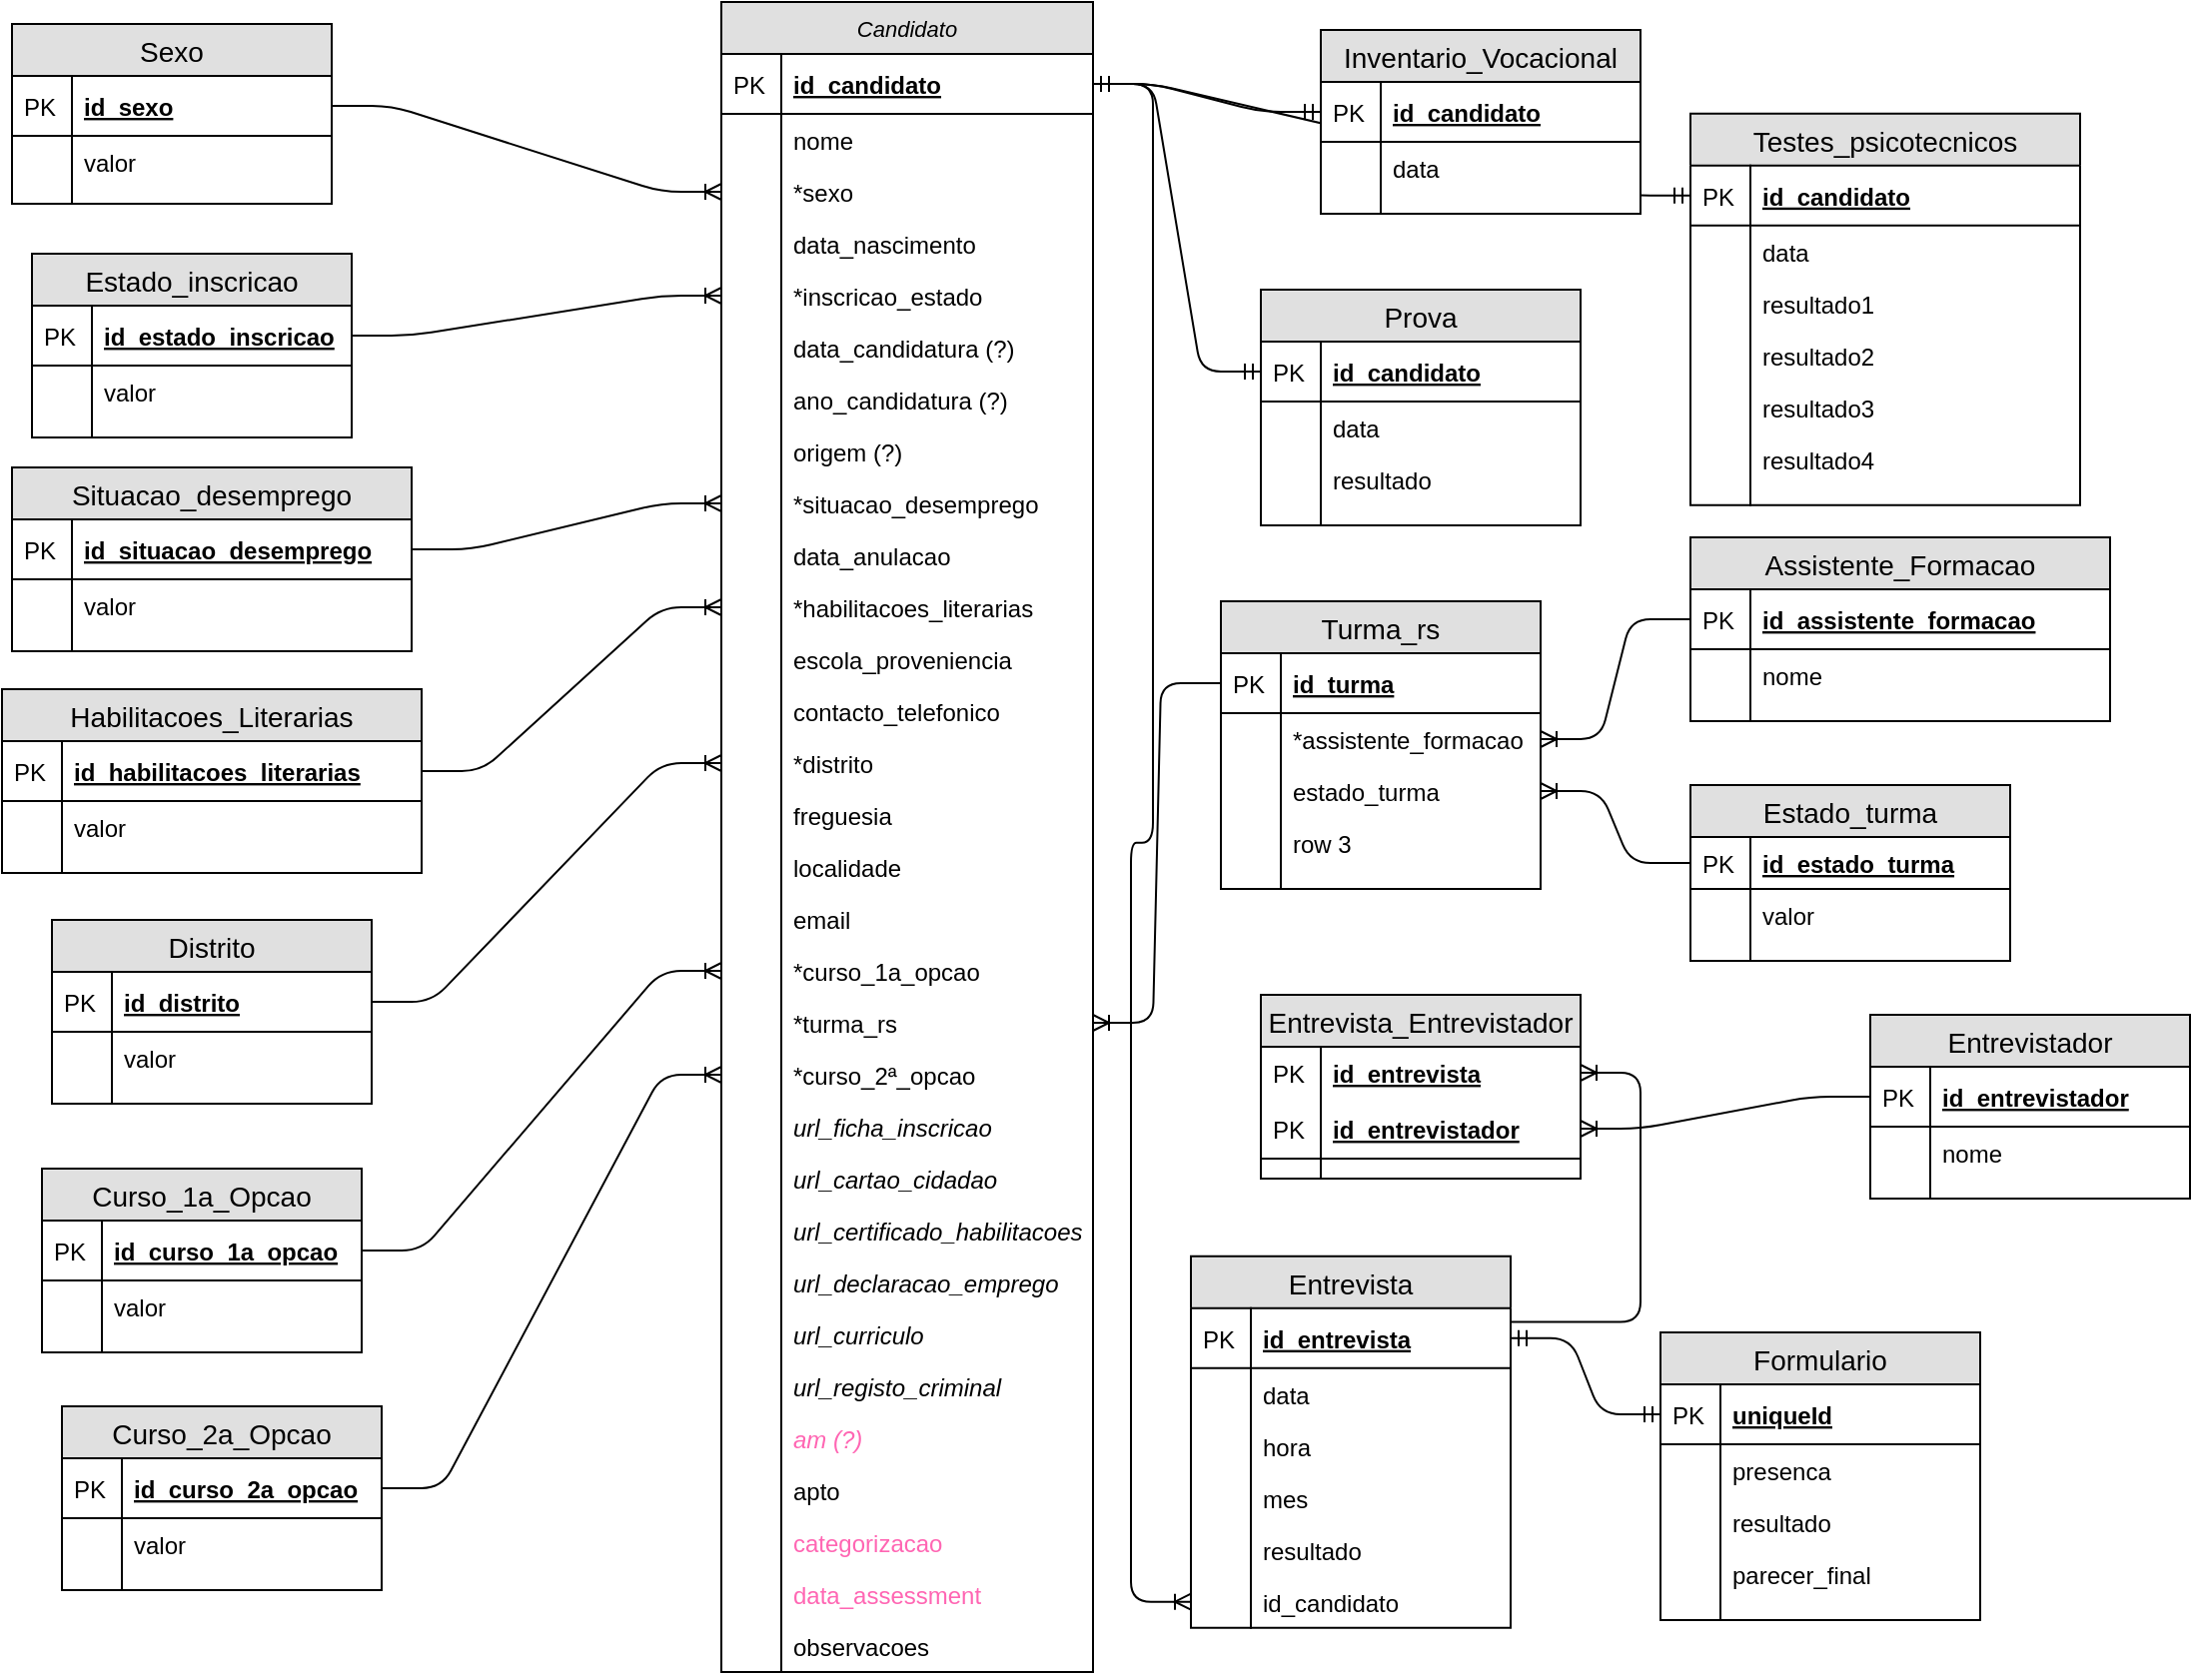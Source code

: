 <mxfile version="10.9.8" type="device"><diagram id="cKlJzpNJUfeI7yZMC3EM" name="Page-1"><mxGraphModel dx="2637" dy="756" grid="1" gridSize="10" guides="1" tooltips="1" connect="1" arrows="1" fold="1" page="1" pageScale="1" pageWidth="1169" pageHeight="827" math="0" shadow="0"><root><mxCell id="0"/><mxCell id="1" parent="0"/><mxCell id="k9MbXm3rc0FIh-uhfr_8-1" value="Candidato" style="swimlane;fontStyle=2;childLayout=stackLayout;horizontal=1;startSize=26;fillColor=#e0e0e0;horizontalStack=0;resizeParent=1;resizeParentMax=0;resizeLast=0;collapsible=1;marginBottom=0;swimlaneFillColor=#ffffff;align=center;fontSize=11;" parent="1" vertex="1"><mxGeometry x="-780" y="2" width="186" height="836" as="geometry"/></mxCell><mxCell id="k9MbXm3rc0FIh-uhfr_8-2" value="id_candidato" style="shape=partialRectangle;top=0;left=0;right=0;bottom=1;align=left;verticalAlign=middle;fillColor=none;spacingLeft=34;spacingRight=4;overflow=hidden;rotatable=0;points=[[0,0.5],[1,0.5]];portConstraint=eastwest;dropTarget=0;fontStyle=5;fontSize=12;" parent="k9MbXm3rc0FIh-uhfr_8-1" vertex="1"><mxGeometry y="26" width="186" height="30" as="geometry"/></mxCell><mxCell id="k9MbXm3rc0FIh-uhfr_8-3" value="PK" style="shape=partialRectangle;top=0;left=0;bottom=0;fillColor=none;align=left;verticalAlign=middle;spacingLeft=4;spacingRight=4;overflow=hidden;rotatable=0;points=[];portConstraint=eastwest;part=1;fontSize=12;" parent="k9MbXm3rc0FIh-uhfr_8-2" vertex="1" connectable="0"><mxGeometry width="30" height="30" as="geometry"/></mxCell><mxCell id="k9MbXm3rc0FIh-uhfr_8-4" value="nome" style="shape=partialRectangle;top=0;left=0;right=0;bottom=0;align=left;verticalAlign=top;fillColor=none;spacingLeft=34;spacingRight=4;overflow=hidden;rotatable=0;points=[[0,0.5],[1,0.5]];portConstraint=eastwest;dropTarget=0;fontSize=12;" parent="k9MbXm3rc0FIh-uhfr_8-1" vertex="1"><mxGeometry y="56" width="186" height="26" as="geometry"/></mxCell><mxCell id="k9MbXm3rc0FIh-uhfr_8-5" value="" style="shape=partialRectangle;top=0;left=0;bottom=0;fillColor=none;align=left;verticalAlign=top;spacingLeft=4;spacingRight=4;overflow=hidden;rotatable=0;points=[];portConstraint=eastwest;part=1;fontSize=12;" parent="k9MbXm3rc0FIh-uhfr_8-4" vertex="1" connectable="0"><mxGeometry width="30" height="26" as="geometry"/></mxCell><mxCell id="k9MbXm3rc0FIh-uhfr_8-6" value="*sexo" style="shape=partialRectangle;top=0;left=0;right=0;bottom=0;align=left;verticalAlign=top;fillColor=none;spacingLeft=34;spacingRight=4;overflow=hidden;rotatable=0;points=[[0,0.5],[1,0.5]];portConstraint=eastwest;dropTarget=0;fontSize=12;" parent="k9MbXm3rc0FIh-uhfr_8-1" vertex="1"><mxGeometry y="82" width="186" height="26" as="geometry"/></mxCell><mxCell id="k9MbXm3rc0FIh-uhfr_8-7" value="" style="shape=partialRectangle;top=0;left=0;bottom=0;fillColor=none;align=left;verticalAlign=top;spacingLeft=4;spacingRight=4;overflow=hidden;rotatable=0;points=[];portConstraint=eastwest;part=1;fontSize=12;" parent="k9MbXm3rc0FIh-uhfr_8-6" vertex="1" connectable="0"><mxGeometry width="30" height="26" as="geometry"/></mxCell><mxCell id="k9MbXm3rc0FIh-uhfr_8-8" value="data_nascimento" style="shape=partialRectangle;top=0;left=0;right=0;bottom=0;align=left;verticalAlign=top;fillColor=none;spacingLeft=34;spacingRight=4;overflow=hidden;rotatable=0;points=[[0,0.5],[1,0.5]];portConstraint=eastwest;dropTarget=0;fontSize=12;" parent="k9MbXm3rc0FIh-uhfr_8-1" vertex="1"><mxGeometry y="108" width="186" height="26" as="geometry"/></mxCell><mxCell id="k9MbXm3rc0FIh-uhfr_8-9" value="" style="shape=partialRectangle;top=0;left=0;bottom=0;fillColor=none;align=left;verticalAlign=top;spacingLeft=4;spacingRight=4;overflow=hidden;rotatable=0;points=[];portConstraint=eastwest;part=1;fontSize=12;" parent="k9MbXm3rc0FIh-uhfr_8-8" vertex="1" connectable="0"><mxGeometry width="30" height="26" as="geometry"/></mxCell><mxCell id="u7rAbGI9IvUEG3PFh68T-3" value="*inscricao_estado" style="shape=partialRectangle;top=0;left=0;right=0;bottom=0;align=left;verticalAlign=top;fillColor=none;spacingLeft=34;spacingRight=4;overflow=hidden;rotatable=0;points=[[0,0.5],[1,0.5]];portConstraint=eastwest;dropTarget=0;fontSize=12;" parent="k9MbXm3rc0FIh-uhfr_8-1" vertex="1"><mxGeometry y="134" width="186" height="26" as="geometry"/></mxCell><mxCell id="u7rAbGI9IvUEG3PFh68T-4" value="" style="shape=partialRectangle;top=0;left=0;bottom=0;fillColor=none;align=left;verticalAlign=top;spacingLeft=4;spacingRight=4;overflow=hidden;rotatable=0;points=[];portConstraint=eastwest;part=1;fontSize=12;" parent="u7rAbGI9IvUEG3PFh68T-3" vertex="1" connectable="0"><mxGeometry width="30" height="26" as="geometry"/></mxCell><mxCell id="u7rAbGI9IvUEG3PFh68T-9" value="data_candidatura (?)" style="shape=partialRectangle;top=0;left=0;right=0;bottom=0;align=left;verticalAlign=top;fillColor=none;spacingLeft=34;spacingRight=4;overflow=hidden;rotatable=0;points=[[0,0.5],[1,0.5]];portConstraint=eastwest;dropTarget=0;fontSize=12;" parent="k9MbXm3rc0FIh-uhfr_8-1" vertex="1"><mxGeometry y="160" width="186" height="26" as="geometry"/></mxCell><mxCell id="u7rAbGI9IvUEG3PFh68T-10" value="" style="shape=partialRectangle;top=0;left=0;bottom=0;fillColor=none;align=left;verticalAlign=top;spacingLeft=4;spacingRight=4;overflow=hidden;rotatable=0;points=[];portConstraint=eastwest;part=1;fontSize=12;" parent="u7rAbGI9IvUEG3PFh68T-9" vertex="1" connectable="0"><mxGeometry width="30" height="26" as="geometry"/></mxCell><mxCell id="u7rAbGI9IvUEG3PFh68T-11" value="ano_candidatura (?)" style="shape=partialRectangle;top=0;left=0;right=0;bottom=0;align=left;verticalAlign=top;fillColor=none;spacingLeft=34;spacingRight=4;overflow=hidden;rotatable=0;points=[[0,0.5],[1,0.5]];portConstraint=eastwest;dropTarget=0;fontSize=12;" parent="k9MbXm3rc0FIh-uhfr_8-1" vertex="1"><mxGeometry y="186" width="186" height="26" as="geometry"/></mxCell><mxCell id="u7rAbGI9IvUEG3PFh68T-12" value="" style="shape=partialRectangle;top=0;left=0;bottom=0;fillColor=none;align=left;verticalAlign=top;spacingLeft=4;spacingRight=4;overflow=hidden;rotatable=0;points=[];portConstraint=eastwest;part=1;fontSize=12;" parent="u7rAbGI9IvUEG3PFh68T-11" vertex="1" connectable="0"><mxGeometry width="30" height="26" as="geometry"/></mxCell><mxCell id="u7rAbGI9IvUEG3PFh68T-13" value="origem (?)" style="shape=partialRectangle;top=0;left=0;right=0;bottom=0;align=left;verticalAlign=top;fillColor=none;spacingLeft=34;spacingRight=4;overflow=hidden;rotatable=0;points=[[0,0.5],[1,0.5]];portConstraint=eastwest;dropTarget=0;fontSize=12;" parent="k9MbXm3rc0FIh-uhfr_8-1" vertex="1"><mxGeometry y="212" width="186" height="26" as="geometry"/></mxCell><mxCell id="u7rAbGI9IvUEG3PFh68T-14" value="" style="shape=partialRectangle;top=0;left=0;bottom=0;fillColor=none;align=left;verticalAlign=top;spacingLeft=4;spacingRight=4;overflow=hidden;rotatable=0;points=[];portConstraint=eastwest;part=1;fontSize=12;" parent="u7rAbGI9IvUEG3PFh68T-13" vertex="1" connectable="0"><mxGeometry width="30" height="26" as="geometry"/></mxCell><mxCell id="u7rAbGI9IvUEG3PFh68T-15" value="*situacao_desemprego" style="shape=partialRectangle;top=0;left=0;right=0;bottom=0;align=left;verticalAlign=top;fillColor=none;spacingLeft=34;spacingRight=4;overflow=hidden;rotatable=0;points=[[0,0.5],[1,0.5]];portConstraint=eastwest;dropTarget=0;fontSize=12;" parent="k9MbXm3rc0FIh-uhfr_8-1" vertex="1"><mxGeometry y="238" width="186" height="26" as="geometry"/></mxCell><mxCell id="u7rAbGI9IvUEG3PFh68T-16" value="" style="shape=partialRectangle;top=0;left=0;bottom=0;fillColor=none;align=left;verticalAlign=top;spacingLeft=4;spacingRight=4;overflow=hidden;rotatable=0;points=[];portConstraint=eastwest;part=1;fontSize=12;" parent="u7rAbGI9IvUEG3PFh68T-15" vertex="1" connectable="0"><mxGeometry width="30" height="26" as="geometry"/></mxCell><mxCell id="u7rAbGI9IvUEG3PFh68T-17" value="data_anulacao" style="shape=partialRectangle;top=0;left=0;right=0;bottom=0;align=left;verticalAlign=top;fillColor=none;spacingLeft=34;spacingRight=4;overflow=hidden;rotatable=0;points=[[0,0.5],[1,0.5]];portConstraint=eastwest;dropTarget=0;fontSize=12;" parent="k9MbXm3rc0FIh-uhfr_8-1" vertex="1"><mxGeometry y="264" width="186" height="26" as="geometry"/></mxCell><mxCell id="u7rAbGI9IvUEG3PFh68T-18" value="" style="shape=partialRectangle;top=0;left=0;bottom=0;fillColor=none;align=left;verticalAlign=top;spacingLeft=4;spacingRight=4;overflow=hidden;rotatable=0;points=[];portConstraint=eastwest;part=1;fontSize=12;" parent="u7rAbGI9IvUEG3PFh68T-17" vertex="1" connectable="0"><mxGeometry width="30" height="26" as="geometry"/></mxCell><mxCell id="u7rAbGI9IvUEG3PFh68T-19" value="*habilitacoes_literarias" style="shape=partialRectangle;top=0;left=0;right=0;bottom=0;align=left;verticalAlign=top;fillColor=none;spacingLeft=34;spacingRight=4;overflow=hidden;rotatable=0;points=[[0,0.5],[1,0.5]];portConstraint=eastwest;dropTarget=0;fontSize=12;" parent="k9MbXm3rc0FIh-uhfr_8-1" vertex="1"><mxGeometry y="290" width="186" height="26" as="geometry"/></mxCell><mxCell id="u7rAbGI9IvUEG3PFh68T-20" value="" style="shape=partialRectangle;top=0;left=0;bottom=0;fillColor=none;align=left;verticalAlign=top;spacingLeft=4;spacingRight=4;overflow=hidden;rotatable=0;points=[];portConstraint=eastwest;part=1;fontSize=12;" parent="u7rAbGI9IvUEG3PFh68T-19" vertex="1" connectable="0"><mxGeometry width="30" height="26" as="geometry"/></mxCell><mxCell id="u7rAbGI9IvUEG3PFh68T-21" value="escola_proveniencia" style="shape=partialRectangle;top=0;left=0;right=0;bottom=0;align=left;verticalAlign=top;fillColor=none;spacingLeft=34;spacingRight=4;overflow=hidden;rotatable=0;points=[[0,0.5],[1,0.5]];portConstraint=eastwest;dropTarget=0;fontSize=12;" parent="k9MbXm3rc0FIh-uhfr_8-1" vertex="1"><mxGeometry y="316" width="186" height="26" as="geometry"/></mxCell><mxCell id="u7rAbGI9IvUEG3PFh68T-22" value="" style="shape=partialRectangle;top=0;left=0;bottom=0;fillColor=none;align=left;verticalAlign=top;spacingLeft=4;spacingRight=4;overflow=hidden;rotatable=0;points=[];portConstraint=eastwest;part=1;fontSize=12;" parent="u7rAbGI9IvUEG3PFh68T-21" vertex="1" connectable="0"><mxGeometry width="30" height="26" as="geometry"/></mxCell><mxCell id="u7rAbGI9IvUEG3PFh68T-23" value="contacto_telefonico" style="shape=partialRectangle;top=0;left=0;right=0;bottom=0;align=left;verticalAlign=top;fillColor=none;spacingLeft=34;spacingRight=4;overflow=hidden;rotatable=0;points=[[0,0.5],[1,0.5]];portConstraint=eastwest;dropTarget=0;fontSize=12;" parent="k9MbXm3rc0FIh-uhfr_8-1" vertex="1"><mxGeometry y="342" width="186" height="26" as="geometry"/></mxCell><mxCell id="u7rAbGI9IvUEG3PFh68T-24" value="" style="shape=partialRectangle;top=0;left=0;bottom=0;fillColor=none;align=left;verticalAlign=top;spacingLeft=4;spacingRight=4;overflow=hidden;rotatable=0;points=[];portConstraint=eastwest;part=1;fontSize=12;" parent="u7rAbGI9IvUEG3PFh68T-23" vertex="1" connectable="0"><mxGeometry width="30" height="26" as="geometry"/></mxCell><mxCell id="u7rAbGI9IvUEG3PFh68T-31" value="*distrito" style="shape=partialRectangle;top=0;left=0;right=0;bottom=0;align=left;verticalAlign=top;fillColor=none;spacingLeft=34;spacingRight=4;overflow=hidden;rotatable=0;points=[[0,0.5],[1,0.5]];portConstraint=eastwest;dropTarget=0;fontSize=12;" parent="k9MbXm3rc0FIh-uhfr_8-1" vertex="1"><mxGeometry y="368" width="186" height="26" as="geometry"/></mxCell><mxCell id="u7rAbGI9IvUEG3PFh68T-32" value="" style="shape=partialRectangle;top=0;left=0;bottom=0;fillColor=none;align=left;verticalAlign=top;spacingLeft=4;spacingRight=4;overflow=hidden;rotatable=0;points=[];portConstraint=eastwest;part=1;fontSize=12;" parent="u7rAbGI9IvUEG3PFh68T-31" vertex="1" connectable="0"><mxGeometry width="30" height="26" as="geometry"/></mxCell><mxCell id="u7rAbGI9IvUEG3PFh68T-25" value="freguesia" style="shape=partialRectangle;top=0;left=0;right=0;bottom=0;align=left;verticalAlign=top;fillColor=none;spacingLeft=34;spacingRight=4;overflow=hidden;rotatable=0;points=[[0,0.5],[1,0.5]];portConstraint=eastwest;dropTarget=0;fontSize=12;" parent="k9MbXm3rc0FIh-uhfr_8-1" vertex="1"><mxGeometry y="394" width="186" height="26" as="geometry"/></mxCell><mxCell id="u7rAbGI9IvUEG3PFh68T-26" value="" style="shape=partialRectangle;top=0;left=0;bottom=0;fillColor=none;align=left;verticalAlign=top;spacingLeft=4;spacingRight=4;overflow=hidden;rotatable=0;points=[];portConstraint=eastwest;part=1;fontSize=12;" parent="u7rAbGI9IvUEG3PFh68T-25" vertex="1" connectable="0"><mxGeometry width="30" height="26" as="geometry"/></mxCell><mxCell id="u7rAbGI9IvUEG3PFh68T-29" value="localidade" style="shape=partialRectangle;top=0;left=0;right=0;bottom=0;align=left;verticalAlign=top;fillColor=none;spacingLeft=34;spacingRight=4;overflow=hidden;rotatable=0;points=[[0,0.5],[1,0.5]];portConstraint=eastwest;dropTarget=0;fontSize=12;" parent="k9MbXm3rc0FIh-uhfr_8-1" vertex="1"><mxGeometry y="420" width="186" height="26" as="geometry"/></mxCell><mxCell id="u7rAbGI9IvUEG3PFh68T-30" value="" style="shape=partialRectangle;top=0;left=0;bottom=0;fillColor=none;align=left;verticalAlign=top;spacingLeft=4;spacingRight=4;overflow=hidden;rotatable=0;points=[];portConstraint=eastwest;part=1;fontSize=12;" parent="u7rAbGI9IvUEG3PFh68T-29" vertex="1" connectable="0"><mxGeometry width="30" height="26" as="geometry"/></mxCell><mxCell id="u7rAbGI9IvUEG3PFh68T-35" value="email" style="shape=partialRectangle;top=0;left=0;right=0;bottom=0;align=left;verticalAlign=top;fillColor=none;spacingLeft=34;spacingRight=4;overflow=hidden;rotatable=0;points=[[0,0.5],[1,0.5]];portConstraint=eastwest;dropTarget=0;fontSize=12;" parent="k9MbXm3rc0FIh-uhfr_8-1" vertex="1"><mxGeometry y="446" width="186" height="26" as="geometry"/></mxCell><mxCell id="u7rAbGI9IvUEG3PFh68T-36" value="" style="shape=partialRectangle;top=0;left=0;bottom=0;fillColor=none;align=left;verticalAlign=top;spacingLeft=4;spacingRight=4;overflow=hidden;rotatable=0;points=[];portConstraint=eastwest;part=1;fontSize=12;" parent="u7rAbGI9IvUEG3PFh68T-35" vertex="1" connectable="0"><mxGeometry width="30" height="26" as="geometry"/></mxCell><mxCell id="u7rAbGI9IvUEG3PFh68T-37" value="*curso_1a_opcao" style="shape=partialRectangle;top=0;left=0;right=0;bottom=0;align=left;verticalAlign=top;fillColor=none;spacingLeft=34;spacingRight=4;overflow=hidden;rotatable=0;points=[[0,0.5],[1,0.5]];portConstraint=eastwest;dropTarget=0;fontSize=12;" parent="k9MbXm3rc0FIh-uhfr_8-1" vertex="1"><mxGeometry y="472" width="186" height="26" as="geometry"/></mxCell><mxCell id="u7rAbGI9IvUEG3PFh68T-38" value="" style="shape=partialRectangle;top=0;left=0;bottom=0;fillColor=none;align=left;verticalAlign=top;spacingLeft=4;spacingRight=4;overflow=hidden;rotatable=0;points=[];portConstraint=eastwest;part=1;fontSize=12;" parent="u7rAbGI9IvUEG3PFh68T-37" vertex="1" connectable="0"><mxGeometry width="30" height="26" as="geometry"/></mxCell><mxCell id="u7rAbGI9IvUEG3PFh68T-43" value="*turma_rs" style="shape=partialRectangle;top=0;left=0;right=0;bottom=0;align=left;verticalAlign=top;fillColor=none;spacingLeft=34;spacingRight=4;overflow=hidden;rotatable=0;points=[[0,0.5],[1,0.5]];portConstraint=eastwest;dropTarget=0;fontSize=12;" parent="k9MbXm3rc0FIh-uhfr_8-1" vertex="1"><mxGeometry y="498" width="186" height="26" as="geometry"/></mxCell><mxCell id="u7rAbGI9IvUEG3PFh68T-44" value="" style="shape=partialRectangle;top=0;left=0;bottom=0;fillColor=none;align=left;verticalAlign=top;spacingLeft=4;spacingRight=4;overflow=hidden;rotatable=0;points=[];portConstraint=eastwest;part=1;fontSize=12;" parent="u7rAbGI9IvUEG3PFh68T-43" vertex="1" connectable="0"><mxGeometry width="30" height="26" as="geometry"/></mxCell><mxCell id="u7rAbGI9IvUEG3PFh68T-53" value="*curso_2ª_opcao" style="shape=partialRectangle;top=0;left=0;right=0;bottom=0;align=left;verticalAlign=top;fillColor=none;spacingLeft=34;spacingRight=4;overflow=hidden;rotatable=0;points=[[0,0.5],[1,0.5]];portConstraint=eastwest;dropTarget=0;fontSize=12;" parent="k9MbXm3rc0FIh-uhfr_8-1" vertex="1"><mxGeometry y="524" width="186" height="26" as="geometry"/></mxCell><mxCell id="u7rAbGI9IvUEG3PFh68T-54" value="" style="shape=partialRectangle;top=0;left=0;bottom=0;fillColor=none;align=left;verticalAlign=top;spacingLeft=4;spacingRight=4;overflow=hidden;rotatable=0;points=[];portConstraint=eastwest;part=1;fontSize=12;" parent="u7rAbGI9IvUEG3PFh68T-53" vertex="1" connectable="0"><mxGeometry width="30" height="26" as="geometry"/></mxCell><mxCell id="u7rAbGI9IvUEG3PFh68T-55" value="url_ficha_inscricao" style="shape=partialRectangle;top=0;left=0;right=0;bottom=0;align=left;verticalAlign=top;fillColor=none;spacingLeft=34;spacingRight=4;overflow=hidden;rotatable=0;points=[[0,0.5],[1,0.5]];portConstraint=eastwest;dropTarget=0;fontSize=12;fontStyle=2" parent="k9MbXm3rc0FIh-uhfr_8-1" vertex="1"><mxGeometry y="550" width="186" height="26" as="geometry"/></mxCell><mxCell id="u7rAbGI9IvUEG3PFh68T-56" value="" style="shape=partialRectangle;top=0;left=0;bottom=0;fillColor=none;align=left;verticalAlign=top;spacingLeft=4;spacingRight=4;overflow=hidden;rotatable=0;points=[];portConstraint=eastwest;part=1;fontSize=12;" parent="u7rAbGI9IvUEG3PFh68T-55" vertex="1" connectable="0"><mxGeometry width="30" height="26" as="geometry"/></mxCell><mxCell id="u7rAbGI9IvUEG3PFh68T-57" value="url_cartao_cidadao" style="shape=partialRectangle;top=0;left=0;right=0;bottom=0;align=left;verticalAlign=top;fillColor=none;spacingLeft=34;spacingRight=4;overflow=hidden;rotatable=0;points=[[0,0.5],[1,0.5]];portConstraint=eastwest;dropTarget=0;fontSize=12;fontStyle=2" parent="k9MbXm3rc0FIh-uhfr_8-1" vertex="1"><mxGeometry y="576" width="186" height="26" as="geometry"/></mxCell><mxCell id="u7rAbGI9IvUEG3PFh68T-58" value="" style="shape=partialRectangle;top=0;left=0;bottom=0;fillColor=none;align=left;verticalAlign=top;spacingLeft=4;spacingRight=4;overflow=hidden;rotatable=0;points=[];portConstraint=eastwest;part=1;fontSize=12;" parent="u7rAbGI9IvUEG3PFh68T-57" vertex="1" connectable="0"><mxGeometry width="30" height="26" as="geometry"/></mxCell><mxCell id="u7rAbGI9IvUEG3PFh68T-59" value="url_certificado_habilitacoes" style="shape=partialRectangle;top=0;left=0;right=0;bottom=0;align=left;verticalAlign=top;fillColor=none;spacingLeft=34;spacingRight=4;overflow=hidden;rotatable=0;points=[[0,0.5],[1,0.5]];portConstraint=eastwest;dropTarget=0;fontSize=12;fontStyle=2" parent="k9MbXm3rc0FIh-uhfr_8-1" vertex="1"><mxGeometry y="602" width="186" height="26" as="geometry"/></mxCell><mxCell id="u7rAbGI9IvUEG3PFh68T-60" value="" style="shape=partialRectangle;top=0;left=0;bottom=0;fillColor=none;align=left;verticalAlign=top;spacingLeft=4;spacingRight=4;overflow=hidden;rotatable=0;points=[];portConstraint=eastwest;part=1;fontSize=12;" parent="u7rAbGI9IvUEG3PFh68T-59" vertex="1" connectable="0"><mxGeometry width="30" height="26" as="geometry"/></mxCell><mxCell id="u7rAbGI9IvUEG3PFh68T-61" value="url_declaracao_emprego" style="shape=partialRectangle;top=0;left=0;right=0;bottom=0;align=left;verticalAlign=top;fillColor=none;spacingLeft=34;spacingRight=4;overflow=hidden;rotatable=0;points=[[0,0.5],[1,0.5]];portConstraint=eastwest;dropTarget=0;fontSize=12;fontStyle=2" parent="k9MbXm3rc0FIh-uhfr_8-1" vertex="1"><mxGeometry y="628" width="186" height="26" as="geometry"/></mxCell><mxCell id="u7rAbGI9IvUEG3PFh68T-62" value="" style="shape=partialRectangle;top=0;left=0;bottom=0;fillColor=none;align=left;verticalAlign=top;spacingLeft=4;spacingRight=4;overflow=hidden;rotatable=0;points=[];portConstraint=eastwest;part=1;fontSize=12;" parent="u7rAbGI9IvUEG3PFh68T-61" vertex="1" connectable="0"><mxGeometry width="30" height="26" as="geometry"/></mxCell><mxCell id="u7rAbGI9IvUEG3PFh68T-63" value="url_curriculo" style="shape=partialRectangle;top=0;left=0;right=0;bottom=0;align=left;verticalAlign=top;fillColor=none;spacingLeft=34;spacingRight=4;overflow=hidden;rotatable=0;points=[[0,0.5],[1,0.5]];portConstraint=eastwest;dropTarget=0;fontSize=12;fontStyle=2" parent="k9MbXm3rc0FIh-uhfr_8-1" vertex="1"><mxGeometry y="654" width="186" height="26" as="geometry"/></mxCell><mxCell id="u7rAbGI9IvUEG3PFh68T-64" value="" style="shape=partialRectangle;top=0;left=0;bottom=0;fillColor=none;align=left;verticalAlign=top;spacingLeft=4;spacingRight=4;overflow=hidden;rotatable=0;points=[];portConstraint=eastwest;part=1;fontSize=12;" parent="u7rAbGI9IvUEG3PFh68T-63" vertex="1" connectable="0"><mxGeometry width="30" height="26" as="geometry"/></mxCell><mxCell id="u7rAbGI9IvUEG3PFh68T-65" value="url_registo_criminal" style="shape=partialRectangle;top=0;left=0;right=0;bottom=0;align=left;verticalAlign=top;fillColor=none;spacingLeft=34;spacingRight=4;overflow=hidden;rotatable=0;points=[[0,0.5],[1,0.5]];portConstraint=eastwest;dropTarget=0;fontSize=12;fontStyle=2" parent="k9MbXm3rc0FIh-uhfr_8-1" vertex="1"><mxGeometry y="680" width="186" height="26" as="geometry"/></mxCell><mxCell id="u7rAbGI9IvUEG3PFh68T-66" value="" style="shape=partialRectangle;top=0;left=0;bottom=0;fillColor=none;align=left;verticalAlign=top;spacingLeft=4;spacingRight=4;overflow=hidden;rotatable=0;points=[];portConstraint=eastwest;part=1;fontSize=12;" parent="u7rAbGI9IvUEG3PFh68T-65" vertex="1" connectable="0"><mxGeometry width="30" height="26" as="geometry"/></mxCell><mxCell id="u7rAbGI9IvUEG3PFh68T-67" value="am (?)" style="shape=partialRectangle;top=0;left=0;right=0;bottom=0;align=left;verticalAlign=top;fillColor=none;spacingLeft=34;spacingRight=4;overflow=hidden;rotatable=0;points=[[0,0.5],[1,0.5]];portConstraint=eastwest;dropTarget=0;fontSize=12;fontColor=#FF66B3;fontStyle=2" parent="k9MbXm3rc0FIh-uhfr_8-1" vertex="1"><mxGeometry y="706" width="186" height="26" as="geometry"/></mxCell><mxCell id="u7rAbGI9IvUEG3PFh68T-68" value="" style="shape=partialRectangle;top=0;left=0;bottom=0;fillColor=none;align=left;verticalAlign=top;spacingLeft=4;spacingRight=4;overflow=hidden;rotatable=0;points=[];portConstraint=eastwest;part=1;fontSize=12;" parent="u7rAbGI9IvUEG3PFh68T-67" vertex="1" connectable="0"><mxGeometry width="30" height="26" as="geometry"/></mxCell><mxCell id="u7rAbGI9IvUEG3PFh68T-69" value="apto" style="shape=partialRectangle;top=0;left=0;right=0;bottom=0;align=left;verticalAlign=top;fillColor=none;spacingLeft=34;spacingRight=4;overflow=hidden;rotatable=0;points=[[0,0.5],[1,0.5]];portConstraint=eastwest;dropTarget=0;fontSize=12;" parent="k9MbXm3rc0FIh-uhfr_8-1" vertex="1"><mxGeometry y="732" width="186" height="26" as="geometry"/></mxCell><mxCell id="u7rAbGI9IvUEG3PFh68T-70" value="" style="shape=partialRectangle;top=0;left=0;bottom=0;fillColor=none;align=left;verticalAlign=top;spacingLeft=4;spacingRight=4;overflow=hidden;rotatable=0;points=[];portConstraint=eastwest;part=1;fontSize=12;" parent="u7rAbGI9IvUEG3PFh68T-69" vertex="1" connectable="0"><mxGeometry width="30" height="26" as="geometry"/></mxCell><mxCell id="u7rAbGI9IvUEG3PFh68T-101" value="categorizacao" style="shape=partialRectangle;top=0;left=0;right=0;bottom=0;align=left;verticalAlign=top;fillColor=none;spacingLeft=34;spacingRight=4;overflow=hidden;rotatable=0;points=[[0,0.5],[1,0.5]];portConstraint=eastwest;dropTarget=0;fontSize=12;fontColor=#FF66B3;" parent="k9MbXm3rc0FIh-uhfr_8-1" vertex="1"><mxGeometry y="758" width="186" height="26" as="geometry"/></mxCell><mxCell id="u7rAbGI9IvUEG3PFh68T-102" value="" style="shape=partialRectangle;top=0;left=0;bottom=0;fillColor=none;align=left;verticalAlign=top;spacingLeft=4;spacingRight=4;overflow=hidden;rotatable=0;points=[];portConstraint=eastwest;part=1;fontSize=12;" parent="u7rAbGI9IvUEG3PFh68T-101" vertex="1" connectable="0"><mxGeometry width="30" height="26" as="geometry"/></mxCell><mxCell id="u7rAbGI9IvUEG3PFh68T-105" value="data_assessment" style="shape=partialRectangle;top=0;left=0;right=0;bottom=0;align=left;verticalAlign=top;fillColor=none;spacingLeft=34;spacingRight=4;overflow=hidden;rotatable=0;points=[[0,0.5],[1,0.5]];portConstraint=eastwest;dropTarget=0;fontSize=12;fontColor=#FF66B3;" parent="k9MbXm3rc0FIh-uhfr_8-1" vertex="1"><mxGeometry y="784" width="186" height="26" as="geometry"/></mxCell><mxCell id="u7rAbGI9IvUEG3PFh68T-106" value="" style="shape=partialRectangle;top=0;left=0;bottom=0;fillColor=none;align=left;verticalAlign=top;spacingLeft=4;spacingRight=4;overflow=hidden;rotatable=0;points=[];portConstraint=eastwest;part=1;fontSize=12;" parent="u7rAbGI9IvUEG3PFh68T-105" vertex="1" connectable="0"><mxGeometry width="30" height="26" as="geometry"/></mxCell><mxCell id="u7rAbGI9IvUEG3PFh68T-111" value="observacoes" style="shape=partialRectangle;top=0;left=0;right=0;bottom=0;align=left;verticalAlign=top;fillColor=none;spacingLeft=34;spacingRight=4;overflow=hidden;rotatable=0;points=[[0,0.5],[1,0.5]];portConstraint=eastwest;dropTarget=0;fontSize=12;" parent="k9MbXm3rc0FIh-uhfr_8-1" vertex="1"><mxGeometry y="810" width="186" height="26" as="geometry"/></mxCell><mxCell id="u7rAbGI9IvUEG3PFh68T-112" value="" style="shape=partialRectangle;top=0;left=0;bottom=0;fillColor=none;align=left;verticalAlign=top;spacingLeft=4;spacingRight=4;overflow=hidden;rotatable=0;points=[];portConstraint=eastwest;part=1;fontSize=12;" parent="u7rAbGI9IvUEG3PFh68T-111" vertex="1" connectable="0"><mxGeometry width="30" height="26" as="geometry"/></mxCell><mxCell id="k9MbXm3rc0FIh-uhfr_8-12" value="Testes_psicotecnicos" style="swimlane;fontStyle=0;childLayout=stackLayout;horizontal=1;startSize=26;fillColor=#e0e0e0;horizontalStack=0;resizeParent=1;resizeParentMax=0;resizeLast=0;collapsible=1;marginBottom=0;swimlaneFillColor=#ffffff;align=center;fontSize=14;" parent="1" vertex="1"><mxGeometry x="-295" y="57.864" width="195" height="196" as="geometry"/></mxCell><mxCell id="k9MbXm3rc0FIh-uhfr_8-13" value="id_candidato" style="shape=partialRectangle;top=0;left=0;right=0;bottom=1;align=left;verticalAlign=middle;fillColor=none;spacingLeft=34;spacingRight=4;overflow=hidden;rotatable=0;points=[[0,0.5],[1,0.5]];portConstraint=eastwest;dropTarget=0;fontStyle=5;fontSize=12;" parent="k9MbXm3rc0FIh-uhfr_8-12" vertex="1"><mxGeometry y="26" width="195" height="30" as="geometry"/></mxCell><mxCell id="k9MbXm3rc0FIh-uhfr_8-14" value="PK" style="shape=partialRectangle;top=0;left=0;bottom=0;fillColor=none;align=left;verticalAlign=middle;spacingLeft=4;spacingRight=4;overflow=hidden;rotatable=0;points=[];portConstraint=eastwest;part=1;fontSize=12;" parent="k9MbXm3rc0FIh-uhfr_8-13" vertex="1" connectable="0"><mxGeometry width="30" height="30" as="geometry"/></mxCell><mxCell id="k9MbXm3rc0FIh-uhfr_8-15" value="data" style="shape=partialRectangle;top=0;left=0;right=0;bottom=0;align=left;verticalAlign=top;fillColor=none;spacingLeft=34;spacingRight=4;overflow=hidden;rotatable=0;points=[[0,0.5],[1,0.5]];portConstraint=eastwest;dropTarget=0;fontSize=12;" parent="k9MbXm3rc0FIh-uhfr_8-12" vertex="1"><mxGeometry y="56" width="195" height="26" as="geometry"/></mxCell><mxCell id="k9MbXm3rc0FIh-uhfr_8-16" value="" style="shape=partialRectangle;top=0;left=0;bottom=0;fillColor=none;align=left;verticalAlign=top;spacingLeft=4;spacingRight=4;overflow=hidden;rotatable=0;points=[];portConstraint=eastwest;part=1;fontSize=12;" parent="k9MbXm3rc0FIh-uhfr_8-15" vertex="1" connectable="0"><mxGeometry width="30" height="26" as="geometry"/></mxCell><mxCell id="k9MbXm3rc0FIh-uhfr_8-19" value="resultado1" style="shape=partialRectangle;top=0;left=0;right=0;bottom=0;align=left;verticalAlign=top;fillColor=none;spacingLeft=34;spacingRight=4;overflow=hidden;rotatable=0;points=[[0,0.5],[1,0.5]];portConstraint=eastwest;dropTarget=0;fontSize=12;" parent="k9MbXm3rc0FIh-uhfr_8-12" vertex="1"><mxGeometry y="82" width="195" height="26" as="geometry"/></mxCell><mxCell id="k9MbXm3rc0FIh-uhfr_8-20" value="" style="shape=partialRectangle;top=0;left=0;bottom=0;fillColor=none;align=left;verticalAlign=top;spacingLeft=4;spacingRight=4;overflow=hidden;rotatable=0;points=[];portConstraint=eastwest;part=1;fontSize=12;" parent="k9MbXm3rc0FIh-uhfr_8-19" vertex="1" connectable="0"><mxGeometry width="30" height="26" as="geometry"/></mxCell><mxCell id="3HQfe7ed0bjoQptVPz9Z-129" value="resultado2" style="shape=partialRectangle;top=0;left=0;right=0;bottom=0;align=left;verticalAlign=top;fillColor=none;spacingLeft=34;spacingRight=4;overflow=hidden;rotatable=0;points=[[0,0.5],[1,0.5]];portConstraint=eastwest;dropTarget=0;fontSize=12;" vertex="1" parent="k9MbXm3rc0FIh-uhfr_8-12"><mxGeometry y="108" width="195" height="26" as="geometry"/></mxCell><mxCell id="3HQfe7ed0bjoQptVPz9Z-130" value="" style="shape=partialRectangle;top=0;left=0;bottom=0;fillColor=none;align=left;verticalAlign=top;spacingLeft=4;spacingRight=4;overflow=hidden;rotatable=0;points=[];portConstraint=eastwest;part=1;fontSize=12;" vertex="1" connectable="0" parent="3HQfe7ed0bjoQptVPz9Z-129"><mxGeometry width="30" height="26" as="geometry"/></mxCell><mxCell id="3HQfe7ed0bjoQptVPz9Z-131" value="resultado3" style="shape=partialRectangle;top=0;left=0;right=0;bottom=0;align=left;verticalAlign=top;fillColor=none;spacingLeft=34;spacingRight=4;overflow=hidden;rotatable=0;points=[[0,0.5],[1,0.5]];portConstraint=eastwest;dropTarget=0;fontSize=12;" vertex="1" parent="k9MbXm3rc0FIh-uhfr_8-12"><mxGeometry y="134" width="195" height="26" as="geometry"/></mxCell><mxCell id="3HQfe7ed0bjoQptVPz9Z-132" value="" style="shape=partialRectangle;top=0;left=0;bottom=0;fillColor=none;align=left;verticalAlign=top;spacingLeft=4;spacingRight=4;overflow=hidden;rotatable=0;points=[];portConstraint=eastwest;part=1;fontSize=12;" vertex="1" connectable="0" parent="3HQfe7ed0bjoQptVPz9Z-131"><mxGeometry width="30" height="26" as="geometry"/></mxCell><mxCell id="3HQfe7ed0bjoQptVPz9Z-133" value="resultado4" style="shape=partialRectangle;top=0;left=0;right=0;bottom=0;align=left;verticalAlign=top;fillColor=none;spacingLeft=34;spacingRight=4;overflow=hidden;rotatable=0;points=[[0,0.5],[1,0.5]];portConstraint=eastwest;dropTarget=0;fontSize=12;" vertex="1" parent="k9MbXm3rc0FIh-uhfr_8-12"><mxGeometry y="160" width="195" height="26" as="geometry"/></mxCell><mxCell id="3HQfe7ed0bjoQptVPz9Z-134" value="" style="shape=partialRectangle;top=0;left=0;bottom=0;fillColor=none;align=left;verticalAlign=top;spacingLeft=4;spacingRight=4;overflow=hidden;rotatable=0;points=[];portConstraint=eastwest;part=1;fontSize=12;" vertex="1" connectable="0" parent="3HQfe7ed0bjoQptVPz9Z-133"><mxGeometry width="30" height="26" as="geometry"/></mxCell><mxCell id="k9MbXm3rc0FIh-uhfr_8-21" value="" style="shape=partialRectangle;top=0;left=0;right=0;bottom=0;align=left;verticalAlign=top;fillColor=none;spacingLeft=34;spacingRight=4;overflow=hidden;rotatable=0;points=[[0,0.5],[1,0.5]];portConstraint=eastwest;dropTarget=0;fontSize=12;" parent="k9MbXm3rc0FIh-uhfr_8-12" vertex="1"><mxGeometry y="186" width="195" height="10" as="geometry"/></mxCell><mxCell id="k9MbXm3rc0FIh-uhfr_8-22" value="" style="shape=partialRectangle;top=0;left=0;bottom=0;fillColor=none;align=left;verticalAlign=top;spacingLeft=4;spacingRight=4;overflow=hidden;rotatable=0;points=[];portConstraint=eastwest;part=1;fontSize=12;" parent="k9MbXm3rc0FIh-uhfr_8-21" vertex="1" connectable="0"><mxGeometry width="30" height="10" as="geometry"/></mxCell><mxCell id="k9MbXm3rc0FIh-uhfr_8-34" value="Turma_rs" style="swimlane;fontStyle=0;childLayout=stackLayout;horizontal=1;startSize=26;fillColor=#e0e0e0;horizontalStack=0;resizeParent=1;resizeParentMax=0;resizeLast=0;collapsible=1;marginBottom=0;swimlaneFillColor=#ffffff;align=center;fontSize=14;" parent="1" vertex="1"><mxGeometry x="-530" y="302" width="160" height="144" as="geometry"/></mxCell><mxCell id="k9MbXm3rc0FIh-uhfr_8-35" value="id_turma" style="shape=partialRectangle;top=0;left=0;right=0;bottom=1;align=left;verticalAlign=middle;fillColor=none;spacingLeft=34;spacingRight=4;overflow=hidden;rotatable=0;points=[[0,0.5],[1,0.5]];portConstraint=eastwest;dropTarget=0;fontStyle=5;fontSize=12;" parent="k9MbXm3rc0FIh-uhfr_8-34" vertex="1"><mxGeometry y="26" width="160" height="30" as="geometry"/></mxCell><mxCell id="k9MbXm3rc0FIh-uhfr_8-36" value="PK" style="shape=partialRectangle;top=0;left=0;bottom=0;fillColor=none;align=left;verticalAlign=middle;spacingLeft=4;spacingRight=4;overflow=hidden;rotatable=0;points=[];portConstraint=eastwest;part=1;fontSize=12;" parent="k9MbXm3rc0FIh-uhfr_8-35" vertex="1" connectable="0"><mxGeometry width="30" height="30" as="geometry"/></mxCell><mxCell id="k9MbXm3rc0FIh-uhfr_8-37" value="*assistente_formacao" style="shape=partialRectangle;top=0;left=0;right=0;bottom=0;align=left;verticalAlign=top;fillColor=none;spacingLeft=34;spacingRight=4;overflow=hidden;rotatable=0;points=[[0,0.5],[1,0.5]];portConstraint=eastwest;dropTarget=0;fontSize=12;" parent="k9MbXm3rc0FIh-uhfr_8-34" vertex="1"><mxGeometry y="56" width="160" height="26" as="geometry"/></mxCell><mxCell id="k9MbXm3rc0FIh-uhfr_8-38" value="" style="shape=partialRectangle;top=0;left=0;bottom=0;fillColor=none;align=left;verticalAlign=top;spacingLeft=4;spacingRight=4;overflow=hidden;rotatable=0;points=[];portConstraint=eastwest;part=1;fontSize=12;" parent="k9MbXm3rc0FIh-uhfr_8-37" vertex="1" connectable="0"><mxGeometry width="30" height="26" as="geometry"/></mxCell><mxCell id="k9MbXm3rc0FIh-uhfr_8-39" value="estado_turma" style="shape=partialRectangle;top=0;left=0;right=0;bottom=0;align=left;verticalAlign=top;fillColor=none;spacingLeft=34;spacingRight=4;overflow=hidden;rotatable=0;points=[[0,0.5],[1,0.5]];portConstraint=eastwest;dropTarget=0;fontSize=12;" parent="k9MbXm3rc0FIh-uhfr_8-34" vertex="1"><mxGeometry y="82" width="160" height="26" as="geometry"/></mxCell><mxCell id="k9MbXm3rc0FIh-uhfr_8-40" value="" style="shape=partialRectangle;top=0;left=0;bottom=0;fillColor=none;align=left;verticalAlign=top;spacingLeft=4;spacingRight=4;overflow=hidden;rotatable=0;points=[];portConstraint=eastwest;part=1;fontSize=12;" parent="k9MbXm3rc0FIh-uhfr_8-39" vertex="1" connectable="0"><mxGeometry width="30" height="26" as="geometry"/></mxCell><mxCell id="k9MbXm3rc0FIh-uhfr_8-41" value="row 3" style="shape=partialRectangle;top=0;left=0;right=0;bottom=0;align=left;verticalAlign=top;fillColor=none;spacingLeft=34;spacingRight=4;overflow=hidden;rotatable=0;points=[[0,0.5],[1,0.5]];portConstraint=eastwest;dropTarget=0;fontSize=12;" parent="k9MbXm3rc0FIh-uhfr_8-34" vertex="1"><mxGeometry y="108" width="160" height="26" as="geometry"/></mxCell><mxCell id="k9MbXm3rc0FIh-uhfr_8-42" value="" style="shape=partialRectangle;top=0;left=0;bottom=0;fillColor=none;align=left;verticalAlign=top;spacingLeft=4;spacingRight=4;overflow=hidden;rotatable=0;points=[];portConstraint=eastwest;part=1;fontSize=12;" parent="k9MbXm3rc0FIh-uhfr_8-41" vertex="1" connectable="0"><mxGeometry width="30" height="26" as="geometry"/></mxCell><mxCell id="k9MbXm3rc0FIh-uhfr_8-43" value="" style="shape=partialRectangle;top=0;left=0;right=0;bottom=0;align=left;verticalAlign=top;fillColor=none;spacingLeft=34;spacingRight=4;overflow=hidden;rotatable=0;points=[[0,0.5],[1,0.5]];portConstraint=eastwest;dropTarget=0;fontSize=12;" parent="k9MbXm3rc0FIh-uhfr_8-34" vertex="1"><mxGeometry y="134" width="160" height="10" as="geometry"/></mxCell><mxCell id="k9MbXm3rc0FIh-uhfr_8-44" value="" style="shape=partialRectangle;top=0;left=0;bottom=0;fillColor=none;align=left;verticalAlign=top;spacingLeft=4;spacingRight=4;overflow=hidden;rotatable=0;points=[];portConstraint=eastwest;part=1;fontSize=12;" parent="k9MbXm3rc0FIh-uhfr_8-43" vertex="1" connectable="0"><mxGeometry width="30" height="10" as="geometry"/></mxCell><mxCell id="k9MbXm3rc0FIh-uhfr_8-45" value="Entrevista" style="swimlane;fontStyle=0;childLayout=stackLayout;horizontal=1;startSize=26;fillColor=#e0e0e0;horizontalStack=0;resizeParent=1;resizeParentMax=0;resizeLast=0;collapsible=1;marginBottom=0;swimlaneFillColor=#ffffff;align=center;fontSize=14;" parent="1" vertex="1"><mxGeometry x="-545" y="629.818" width="160" height="186" as="geometry"/></mxCell><mxCell id="k9MbXm3rc0FIh-uhfr_8-46" value="id_entrevista" style="shape=partialRectangle;top=0;left=0;right=0;bottom=1;align=left;verticalAlign=middle;fillColor=none;spacingLeft=34;spacingRight=4;overflow=hidden;rotatable=0;points=[[0,0.5],[1,0.5]];portConstraint=eastwest;dropTarget=0;fontStyle=5;fontSize=12;" parent="k9MbXm3rc0FIh-uhfr_8-45" vertex="1"><mxGeometry y="26" width="160" height="30" as="geometry"/></mxCell><mxCell id="k9MbXm3rc0FIh-uhfr_8-47" value="PK" style="shape=partialRectangle;top=0;left=0;bottom=0;fillColor=none;align=left;verticalAlign=middle;spacingLeft=4;spacingRight=4;overflow=hidden;rotatable=0;points=[];portConstraint=eastwest;part=1;fontSize=12;" parent="k9MbXm3rc0FIh-uhfr_8-46" vertex="1" connectable="0"><mxGeometry width="30" height="30" as="geometry"/></mxCell><mxCell id="k9MbXm3rc0FIh-uhfr_8-48" value="data" style="shape=partialRectangle;top=0;left=0;right=0;bottom=0;align=left;verticalAlign=top;fillColor=none;spacingLeft=34;spacingRight=4;overflow=hidden;rotatable=0;points=[[0,0.5],[1,0.5]];portConstraint=eastwest;dropTarget=0;fontSize=12;" parent="k9MbXm3rc0FIh-uhfr_8-45" vertex="1"><mxGeometry y="56" width="160" height="26" as="geometry"/></mxCell><mxCell id="k9MbXm3rc0FIh-uhfr_8-49" value="" style="shape=partialRectangle;top=0;left=0;bottom=0;fillColor=none;align=left;verticalAlign=top;spacingLeft=4;spacingRight=4;overflow=hidden;rotatable=0;points=[];portConstraint=eastwest;part=1;fontSize=12;" parent="k9MbXm3rc0FIh-uhfr_8-48" vertex="1" connectable="0"><mxGeometry width="30" height="26" as="geometry"/></mxCell><mxCell id="k9MbXm3rc0FIh-uhfr_8-50" value="hora" style="shape=partialRectangle;top=0;left=0;right=0;bottom=0;align=left;verticalAlign=top;fillColor=none;spacingLeft=34;spacingRight=4;overflow=hidden;rotatable=0;points=[[0,0.5],[1,0.5]];portConstraint=eastwest;dropTarget=0;fontSize=12;" parent="k9MbXm3rc0FIh-uhfr_8-45" vertex="1"><mxGeometry y="82" width="160" height="26" as="geometry"/></mxCell><mxCell id="k9MbXm3rc0FIh-uhfr_8-51" value="" style="shape=partialRectangle;top=0;left=0;bottom=0;fillColor=none;align=left;verticalAlign=top;spacingLeft=4;spacingRight=4;overflow=hidden;rotatable=0;points=[];portConstraint=eastwest;part=1;fontSize=12;" parent="k9MbXm3rc0FIh-uhfr_8-50" vertex="1" connectable="0"><mxGeometry width="30" height="26" as="geometry"/></mxCell><mxCell id="k9MbXm3rc0FIh-uhfr_8-52" value="mes" style="shape=partialRectangle;top=0;left=0;right=0;bottom=0;align=left;verticalAlign=top;fillColor=none;spacingLeft=34;spacingRight=4;overflow=hidden;rotatable=0;points=[[0,0.5],[1,0.5]];portConstraint=eastwest;dropTarget=0;fontSize=12;" parent="k9MbXm3rc0FIh-uhfr_8-45" vertex="1"><mxGeometry y="108" width="160" height="26" as="geometry"/></mxCell><mxCell id="k9MbXm3rc0FIh-uhfr_8-53" value="" style="shape=partialRectangle;top=0;left=0;bottom=0;fillColor=none;align=left;verticalAlign=top;spacingLeft=4;spacingRight=4;overflow=hidden;rotatable=0;points=[];portConstraint=eastwest;part=1;fontSize=12;" parent="k9MbXm3rc0FIh-uhfr_8-52" vertex="1" connectable="0"><mxGeometry width="30" height="26" as="geometry"/></mxCell><mxCell id="3HQfe7ed0bjoQptVPz9Z-138" value="resultado" style="shape=partialRectangle;top=0;left=0;right=0;bottom=0;align=left;verticalAlign=top;fillColor=none;spacingLeft=34;spacingRight=4;overflow=hidden;rotatable=0;points=[[0,0.5],[1,0.5]];portConstraint=eastwest;dropTarget=0;fontSize=12;" vertex="1" parent="k9MbXm3rc0FIh-uhfr_8-45"><mxGeometry y="134" width="160" height="26" as="geometry"/></mxCell><mxCell id="3HQfe7ed0bjoQptVPz9Z-139" value="" style="shape=partialRectangle;top=0;left=0;bottom=0;fillColor=none;align=left;verticalAlign=top;spacingLeft=4;spacingRight=4;overflow=hidden;rotatable=0;points=[];portConstraint=eastwest;part=1;fontSize=12;" vertex="1" connectable="0" parent="3HQfe7ed0bjoQptVPz9Z-138"><mxGeometry width="30" height="26" as="geometry"/></mxCell><mxCell id="3HQfe7ed0bjoQptVPz9Z-156" value="id_candidato" style="shape=partialRectangle;top=0;left=0;right=0;bottom=0;align=left;verticalAlign=top;fillColor=none;spacingLeft=34;spacingRight=4;overflow=hidden;rotatable=0;points=[[0,0.5],[1,0.5]];portConstraint=eastwest;dropTarget=0;fontSize=12;" vertex="1" parent="k9MbXm3rc0FIh-uhfr_8-45"><mxGeometry y="160" width="160" height="26" as="geometry"/></mxCell><mxCell id="3HQfe7ed0bjoQptVPz9Z-157" value="" style="shape=partialRectangle;top=0;left=0;bottom=0;fillColor=none;align=left;verticalAlign=top;spacingLeft=4;spacingRight=4;overflow=hidden;rotatable=0;points=[];portConstraint=eastwest;part=1;fontSize=12;" vertex="1" connectable="0" parent="3HQfe7ed0bjoQptVPz9Z-156"><mxGeometry width="30" height="26" as="geometry"/></mxCell><mxCell id="k9MbXm3rc0FIh-uhfr_8-56" value="Entrevista_Entrevistador" style="swimlane;fontStyle=0;childLayout=stackLayout;horizontal=1;startSize=26;fillColor=#e0e0e0;horizontalStack=0;resizeParent=1;resizeParentMax=0;resizeLast=0;collapsible=1;marginBottom=0;swimlaneFillColor=#ffffff;align=center;fontSize=14;" parent="1" vertex="1"><mxGeometry x="-510" y="499" width="160" height="92" as="geometry"/></mxCell><mxCell id="3HQfe7ed0bjoQptVPz9Z-142" value="id_entrevista" style="shape=partialRectangle;top=0;left=0;right=0;bottom=0;align=left;verticalAlign=top;fillColor=none;spacingLeft=34;spacingRight=4;overflow=hidden;rotatable=0;points=[[0,0.5],[1,0.5]];portConstraint=eastwest;dropTarget=0;fontSize=12;fontStyle=5" vertex="1" parent="k9MbXm3rc0FIh-uhfr_8-56"><mxGeometry y="26" width="160" height="26" as="geometry"/></mxCell><mxCell id="3HQfe7ed0bjoQptVPz9Z-143" value="PK" style="shape=partialRectangle;top=0;left=0;bottom=0;fillColor=none;align=left;verticalAlign=top;spacingLeft=4;spacingRight=4;overflow=hidden;rotatable=0;points=[];portConstraint=eastwest;part=1;fontSize=12;" vertex="1" connectable="0" parent="3HQfe7ed0bjoQptVPz9Z-142"><mxGeometry width="30" height="26" as="geometry"/></mxCell><mxCell id="k9MbXm3rc0FIh-uhfr_8-57" value="id_entrevistador" style="shape=partialRectangle;top=0;left=0;right=0;bottom=1;align=left;verticalAlign=middle;fillColor=none;spacingLeft=34;spacingRight=4;overflow=hidden;rotatable=0;points=[[0,0.5],[1,0.5]];portConstraint=eastwest;dropTarget=0;fontStyle=5;fontSize=12;" parent="k9MbXm3rc0FIh-uhfr_8-56" vertex="1"><mxGeometry y="52" width="160" height="30" as="geometry"/></mxCell><mxCell id="k9MbXm3rc0FIh-uhfr_8-58" value="PK" style="shape=partialRectangle;top=0;left=0;bottom=0;fillColor=none;align=left;verticalAlign=middle;spacingLeft=4;spacingRight=4;overflow=hidden;rotatable=0;points=[];portConstraint=eastwest;part=1;fontSize=12;" parent="k9MbXm3rc0FIh-uhfr_8-57" vertex="1" connectable="0"><mxGeometry width="30" height="30" as="geometry"/></mxCell><mxCell id="k9MbXm3rc0FIh-uhfr_8-65" value="" style="shape=partialRectangle;top=0;left=0;right=0;bottom=0;align=left;verticalAlign=top;fillColor=none;spacingLeft=34;spacingRight=4;overflow=hidden;rotatable=0;points=[[0,0.5],[1,0.5]];portConstraint=eastwest;dropTarget=0;fontSize=12;" parent="k9MbXm3rc0FIh-uhfr_8-56" vertex="1"><mxGeometry y="82" width="160" height="10" as="geometry"/></mxCell><mxCell id="k9MbXm3rc0FIh-uhfr_8-66" value="" style="shape=partialRectangle;top=0;left=0;bottom=0;fillColor=none;align=left;verticalAlign=top;spacingLeft=4;spacingRight=4;overflow=hidden;rotatable=0;points=[];portConstraint=eastwest;part=1;fontSize=12;" parent="k9MbXm3rc0FIh-uhfr_8-65" vertex="1" connectable="0"><mxGeometry width="30" height="10" as="geometry"/></mxCell><mxCell id="k9MbXm3rc0FIh-uhfr_8-67" value="Entrevistador" style="swimlane;fontStyle=0;childLayout=stackLayout;horizontal=1;startSize=26;fillColor=#e0e0e0;horizontalStack=0;resizeParent=1;resizeParentMax=0;resizeLast=0;collapsible=1;marginBottom=0;swimlaneFillColor=#ffffff;align=center;fontSize=14;" parent="1" vertex="1"><mxGeometry x="-205" y="509" width="160" height="92" as="geometry"/></mxCell><mxCell id="k9MbXm3rc0FIh-uhfr_8-68" value="id_entrevistador" style="shape=partialRectangle;top=0;left=0;right=0;bottom=1;align=left;verticalAlign=middle;fillColor=none;spacingLeft=34;spacingRight=4;overflow=hidden;rotatable=0;points=[[0,0.5],[1,0.5]];portConstraint=eastwest;dropTarget=0;fontStyle=5;fontSize=12;" parent="k9MbXm3rc0FIh-uhfr_8-67" vertex="1"><mxGeometry y="26" width="160" height="30" as="geometry"/></mxCell><mxCell id="k9MbXm3rc0FIh-uhfr_8-69" value="PK" style="shape=partialRectangle;top=0;left=0;bottom=0;fillColor=none;align=left;verticalAlign=middle;spacingLeft=4;spacingRight=4;overflow=hidden;rotatable=0;points=[];portConstraint=eastwest;part=1;fontSize=12;" parent="k9MbXm3rc0FIh-uhfr_8-68" vertex="1" connectable="0"><mxGeometry width="30" height="30" as="geometry"/></mxCell><mxCell id="k9MbXm3rc0FIh-uhfr_8-70" value="nome" style="shape=partialRectangle;top=0;left=0;right=0;bottom=0;align=left;verticalAlign=top;fillColor=none;spacingLeft=34;spacingRight=4;overflow=hidden;rotatable=0;points=[[0,0.5],[1,0.5]];portConstraint=eastwest;dropTarget=0;fontSize=12;" parent="k9MbXm3rc0FIh-uhfr_8-67" vertex="1"><mxGeometry y="56" width="160" height="26" as="geometry"/></mxCell><mxCell id="k9MbXm3rc0FIh-uhfr_8-71" value="" style="shape=partialRectangle;top=0;left=0;bottom=0;fillColor=none;align=left;verticalAlign=top;spacingLeft=4;spacingRight=4;overflow=hidden;rotatable=0;points=[];portConstraint=eastwest;part=1;fontSize=12;" parent="k9MbXm3rc0FIh-uhfr_8-70" vertex="1" connectable="0"><mxGeometry width="30" height="26" as="geometry"/></mxCell><mxCell id="k9MbXm3rc0FIh-uhfr_8-76" value="" style="shape=partialRectangle;top=0;left=0;right=0;bottom=0;align=left;verticalAlign=top;fillColor=none;spacingLeft=34;spacingRight=4;overflow=hidden;rotatable=0;points=[[0,0.5],[1,0.5]];portConstraint=eastwest;dropTarget=0;fontSize=12;" parent="k9MbXm3rc0FIh-uhfr_8-67" vertex="1"><mxGeometry y="82" width="160" height="10" as="geometry"/></mxCell><mxCell id="k9MbXm3rc0FIh-uhfr_8-77" value="" style="shape=partialRectangle;top=0;left=0;bottom=0;fillColor=none;align=left;verticalAlign=top;spacingLeft=4;spacingRight=4;overflow=hidden;rotatable=0;points=[];portConstraint=eastwest;part=1;fontSize=12;" parent="k9MbXm3rc0FIh-uhfr_8-76" vertex="1" connectable="0"><mxGeometry width="30" height="10" as="geometry"/></mxCell><mxCell id="k9MbXm3rc0FIh-uhfr_8-78" value="Formulario" style="swimlane;fontStyle=0;childLayout=stackLayout;horizontal=1;startSize=26;fillColor=#e0e0e0;horizontalStack=0;resizeParent=1;resizeParentMax=0;resizeLast=0;collapsible=1;marginBottom=0;swimlaneFillColor=#ffffff;align=center;fontSize=14;" parent="1" vertex="1"><mxGeometry x="-310" y="668" width="160" height="144" as="geometry"/></mxCell><mxCell id="k9MbXm3rc0FIh-uhfr_8-79" value="uniqueId" style="shape=partialRectangle;top=0;left=0;right=0;bottom=1;align=left;verticalAlign=middle;fillColor=none;spacingLeft=34;spacingRight=4;overflow=hidden;rotatable=0;points=[[0,0.5],[1,0.5]];portConstraint=eastwest;dropTarget=0;fontStyle=5;fontSize=12;" parent="k9MbXm3rc0FIh-uhfr_8-78" vertex="1"><mxGeometry y="26" width="160" height="30" as="geometry"/></mxCell><mxCell id="k9MbXm3rc0FIh-uhfr_8-80" value="PK" style="shape=partialRectangle;top=0;left=0;bottom=0;fillColor=none;align=left;verticalAlign=middle;spacingLeft=4;spacingRight=4;overflow=hidden;rotatable=0;points=[];portConstraint=eastwest;part=1;fontSize=12;" parent="k9MbXm3rc0FIh-uhfr_8-79" vertex="1" connectable="0"><mxGeometry width="30" height="30" as="geometry"/></mxCell><mxCell id="k9MbXm3rc0FIh-uhfr_8-81" value="presenca" style="shape=partialRectangle;top=0;left=0;right=0;bottom=0;align=left;verticalAlign=top;fillColor=none;spacingLeft=34;spacingRight=4;overflow=hidden;rotatable=0;points=[[0,0.5],[1,0.5]];portConstraint=eastwest;dropTarget=0;fontSize=12;" parent="k9MbXm3rc0FIh-uhfr_8-78" vertex="1"><mxGeometry y="56" width="160" height="26" as="geometry"/></mxCell><mxCell id="k9MbXm3rc0FIh-uhfr_8-82" value="" style="shape=partialRectangle;top=0;left=0;bottom=0;fillColor=none;align=left;verticalAlign=top;spacingLeft=4;spacingRight=4;overflow=hidden;rotatable=0;points=[];portConstraint=eastwest;part=1;fontSize=12;" parent="k9MbXm3rc0FIh-uhfr_8-81" vertex="1" connectable="0"><mxGeometry width="30" height="26" as="geometry"/></mxCell><mxCell id="k9MbXm3rc0FIh-uhfr_8-83" value="resultado" style="shape=partialRectangle;top=0;left=0;right=0;bottom=0;align=left;verticalAlign=top;fillColor=none;spacingLeft=34;spacingRight=4;overflow=hidden;rotatable=0;points=[[0,0.5],[1,0.5]];portConstraint=eastwest;dropTarget=0;fontSize=12;" parent="k9MbXm3rc0FIh-uhfr_8-78" vertex="1"><mxGeometry y="82" width="160" height="26" as="geometry"/></mxCell><mxCell id="k9MbXm3rc0FIh-uhfr_8-84" value="" style="shape=partialRectangle;top=0;left=0;bottom=0;fillColor=none;align=left;verticalAlign=top;spacingLeft=4;spacingRight=4;overflow=hidden;rotatable=0;points=[];portConstraint=eastwest;part=1;fontSize=12;" parent="k9MbXm3rc0FIh-uhfr_8-83" vertex="1" connectable="0"><mxGeometry width="30" height="26" as="geometry"/></mxCell><mxCell id="k9MbXm3rc0FIh-uhfr_8-85" value="parecer_final" style="shape=partialRectangle;top=0;left=0;right=0;bottom=0;align=left;verticalAlign=top;fillColor=none;spacingLeft=34;spacingRight=4;overflow=hidden;rotatable=0;points=[[0,0.5],[1,0.5]];portConstraint=eastwest;dropTarget=0;fontSize=12;" parent="k9MbXm3rc0FIh-uhfr_8-78" vertex="1"><mxGeometry y="108" width="160" height="26" as="geometry"/></mxCell><mxCell id="k9MbXm3rc0FIh-uhfr_8-86" value="" style="shape=partialRectangle;top=0;left=0;bottom=0;fillColor=none;align=left;verticalAlign=top;spacingLeft=4;spacingRight=4;overflow=hidden;rotatable=0;points=[];portConstraint=eastwest;part=1;fontSize=12;" parent="k9MbXm3rc0FIh-uhfr_8-85" vertex="1" connectable="0"><mxGeometry width="30" height="26" as="geometry"/></mxCell><mxCell id="k9MbXm3rc0FIh-uhfr_8-87" value="" style="shape=partialRectangle;top=0;left=0;right=0;bottom=0;align=left;verticalAlign=top;fillColor=none;spacingLeft=34;spacingRight=4;overflow=hidden;rotatable=0;points=[[0,0.5],[1,0.5]];portConstraint=eastwest;dropTarget=0;fontSize=12;" parent="k9MbXm3rc0FIh-uhfr_8-78" vertex="1"><mxGeometry y="134" width="160" height="10" as="geometry"/></mxCell><mxCell id="k9MbXm3rc0FIh-uhfr_8-88" value="" style="shape=partialRectangle;top=0;left=0;bottom=0;fillColor=none;align=left;verticalAlign=top;spacingLeft=4;spacingRight=4;overflow=hidden;rotatable=0;points=[];portConstraint=eastwest;part=1;fontSize=12;" parent="k9MbXm3rc0FIh-uhfr_8-87" vertex="1" connectable="0"><mxGeometry width="30" height="10" as="geometry"/></mxCell><mxCell id="k9MbXm3rc0FIh-uhfr_8-89" value="Assistente_Formacao" style="swimlane;fontStyle=0;childLayout=stackLayout;horizontal=1;startSize=26;fillColor=#e0e0e0;horizontalStack=0;resizeParent=1;resizeParentMax=0;resizeLast=0;collapsible=1;marginBottom=0;swimlaneFillColor=#ffffff;align=center;fontSize=14;" parent="1" vertex="1"><mxGeometry x="-295" y="270" width="210" height="92" as="geometry"/></mxCell><mxCell id="k9MbXm3rc0FIh-uhfr_8-90" value="id_assistente_formacao" style="shape=partialRectangle;top=0;left=0;right=0;bottom=1;align=left;verticalAlign=middle;fillColor=none;spacingLeft=34;spacingRight=4;overflow=hidden;rotatable=0;points=[[0,0.5],[1,0.5]];portConstraint=eastwest;dropTarget=0;fontStyle=5;fontSize=12;" parent="k9MbXm3rc0FIh-uhfr_8-89" vertex="1"><mxGeometry y="26" width="210" height="30" as="geometry"/></mxCell><mxCell id="k9MbXm3rc0FIh-uhfr_8-91" value="PK" style="shape=partialRectangle;top=0;left=0;bottom=0;fillColor=none;align=left;verticalAlign=middle;spacingLeft=4;spacingRight=4;overflow=hidden;rotatable=0;points=[];portConstraint=eastwest;part=1;fontSize=12;" parent="k9MbXm3rc0FIh-uhfr_8-90" vertex="1" connectable="0"><mxGeometry width="30" height="30" as="geometry"/></mxCell><mxCell id="k9MbXm3rc0FIh-uhfr_8-92" value="nome" style="shape=partialRectangle;top=0;left=0;right=0;bottom=0;align=left;verticalAlign=top;fillColor=none;spacingLeft=34;spacingRight=4;overflow=hidden;rotatable=0;points=[[0,0.5],[1,0.5]];portConstraint=eastwest;dropTarget=0;fontSize=12;" parent="k9MbXm3rc0FIh-uhfr_8-89" vertex="1"><mxGeometry y="56" width="210" height="26" as="geometry"/></mxCell><mxCell id="k9MbXm3rc0FIh-uhfr_8-93" value="" style="shape=partialRectangle;top=0;left=0;bottom=0;fillColor=none;align=left;verticalAlign=top;spacingLeft=4;spacingRight=4;overflow=hidden;rotatable=0;points=[];portConstraint=eastwest;part=1;fontSize=12;" parent="k9MbXm3rc0FIh-uhfr_8-92" vertex="1" connectable="0"><mxGeometry width="30" height="26" as="geometry"/></mxCell><mxCell id="k9MbXm3rc0FIh-uhfr_8-98" value="" style="shape=partialRectangle;top=0;left=0;right=0;bottom=0;align=left;verticalAlign=top;fillColor=none;spacingLeft=34;spacingRight=4;overflow=hidden;rotatable=0;points=[[0,0.5],[1,0.5]];portConstraint=eastwest;dropTarget=0;fontSize=12;" parent="k9MbXm3rc0FIh-uhfr_8-89" vertex="1"><mxGeometry y="82" width="210" height="10" as="geometry"/></mxCell><mxCell id="k9MbXm3rc0FIh-uhfr_8-99" value="" style="shape=partialRectangle;top=0;left=0;bottom=0;fillColor=none;align=left;verticalAlign=top;spacingLeft=4;spacingRight=4;overflow=hidden;rotatable=0;points=[];portConstraint=eastwest;part=1;fontSize=12;" parent="k9MbXm3rc0FIh-uhfr_8-98" vertex="1" connectable="0"><mxGeometry width="30" height="10" as="geometry"/></mxCell><mxCell id="k9MbXm3rc0FIh-uhfr_8-106" value="" style="edgeStyle=entityRelationEdgeStyle;fontSize=12;html=1;endArrow=ERoneToMany;exitX=1;exitY=0.233;exitDx=0;exitDy=0;exitPerimeter=0;" parent="1" source="k9MbXm3rc0FIh-uhfr_8-46" target="3HQfe7ed0bjoQptVPz9Z-142" edge="1"><mxGeometry width="100" height="100" relative="1" as="geometry"><mxPoint x="560" y="250" as="sourcePoint"/><mxPoint x="660" y="150" as="targetPoint"/></mxGeometry></mxCell><mxCell id="k9MbXm3rc0FIh-uhfr_8-108" value="" style="edgeStyle=entityRelationEdgeStyle;fontSize=12;html=1;endArrow=ERmandOne;startArrow=ERmandOne;" parent="1" source="k9MbXm3rc0FIh-uhfr_8-79" target="k9MbXm3rc0FIh-uhfr_8-46" edge="1"><mxGeometry width="100" height="100" relative="1" as="geometry"><mxPoint x="490" y="220" as="sourcePoint"/><mxPoint x="590" y="120" as="targetPoint"/></mxGeometry></mxCell><mxCell id="u7rAbGI9IvUEG3PFh68T-5" value="" style="edgeStyle=entityRelationEdgeStyle;fontSize=12;html=1;endArrow=ERoneToMany;" parent="1" source="k9MbXm3rc0FIh-uhfr_8-35" target="u7rAbGI9IvUEG3PFh68T-43" edge="1"><mxGeometry width="100" height="100" relative="1" as="geometry"><mxPoint x="110" y="350" as="sourcePoint"/><mxPoint x="210" y="250" as="targetPoint"/></mxGeometry></mxCell><mxCell id="3HQfe7ed0bjoQptVPz9Z-2" value="" style="edgeStyle=entityRelationEdgeStyle;fontSize=12;html=1;endArrow=ERoneToMany;" edge="1" parent="1" source="k9MbXm3rc0FIh-uhfr_8-90" target="k9MbXm3rc0FIh-uhfr_8-37"><mxGeometry width="100" height="100" relative="1" as="geometry"><mxPoint x="70" y="610" as="sourcePoint"/><mxPoint x="170" y="510" as="targetPoint"/></mxGeometry></mxCell><mxCell id="3HQfe7ed0bjoQptVPz9Z-3" value="Sexo" style="swimlane;fontStyle=0;childLayout=stackLayout;horizontal=1;startSize=26;fillColor=#e0e0e0;horizontalStack=0;resizeParent=1;resizeParentMax=0;resizeLast=0;collapsible=1;marginBottom=0;swimlaneFillColor=#ffffff;align=center;fontSize=14;" vertex="1" parent="1"><mxGeometry x="-1135" y="13" width="160" height="90" as="geometry"/></mxCell><mxCell id="3HQfe7ed0bjoQptVPz9Z-4" value="id_sexo" style="shape=partialRectangle;top=0;left=0;right=0;bottom=1;align=left;verticalAlign=middle;fillColor=none;spacingLeft=34;spacingRight=4;overflow=hidden;rotatable=0;points=[[0,0.5],[1,0.5]];portConstraint=eastwest;dropTarget=0;fontStyle=5;fontSize=12;" vertex="1" parent="3HQfe7ed0bjoQptVPz9Z-3"><mxGeometry y="26" width="160" height="30" as="geometry"/></mxCell><mxCell id="3HQfe7ed0bjoQptVPz9Z-5" value="PK" style="shape=partialRectangle;top=0;left=0;bottom=0;fillColor=none;align=left;verticalAlign=middle;spacingLeft=4;spacingRight=4;overflow=hidden;rotatable=0;points=[];portConstraint=eastwest;part=1;fontSize=12;" vertex="1" connectable="0" parent="3HQfe7ed0bjoQptVPz9Z-4"><mxGeometry width="30" height="30" as="geometry"/></mxCell><mxCell id="3HQfe7ed0bjoQptVPz9Z-6" value="valor" style="shape=partialRectangle;top=0;left=0;right=0;bottom=0;align=left;verticalAlign=top;fillColor=none;spacingLeft=34;spacingRight=4;overflow=hidden;rotatable=0;points=[[0,0.5],[1,0.5]];portConstraint=eastwest;dropTarget=0;fontSize=12;" vertex="1" parent="3HQfe7ed0bjoQptVPz9Z-3"><mxGeometry y="56" width="160" height="24" as="geometry"/></mxCell><mxCell id="3HQfe7ed0bjoQptVPz9Z-7" value="" style="shape=partialRectangle;top=0;left=0;bottom=0;fillColor=none;align=left;verticalAlign=top;spacingLeft=4;spacingRight=4;overflow=hidden;rotatable=0;points=[];portConstraint=eastwest;part=1;fontSize=12;" vertex="1" connectable="0" parent="3HQfe7ed0bjoQptVPz9Z-6"><mxGeometry width="30" height="24" as="geometry"/></mxCell><mxCell id="3HQfe7ed0bjoQptVPz9Z-12" value="" style="shape=partialRectangle;top=0;left=0;right=0;bottom=0;align=left;verticalAlign=top;fillColor=none;spacingLeft=34;spacingRight=4;overflow=hidden;rotatable=0;points=[[0,0.5],[1,0.5]];portConstraint=eastwest;dropTarget=0;fontSize=12;" vertex="1" parent="3HQfe7ed0bjoQptVPz9Z-3"><mxGeometry y="80" width="160" height="10" as="geometry"/></mxCell><mxCell id="3HQfe7ed0bjoQptVPz9Z-13" value="" style="shape=partialRectangle;top=0;left=0;bottom=0;fillColor=none;align=left;verticalAlign=top;spacingLeft=4;spacingRight=4;overflow=hidden;rotatable=0;points=[];portConstraint=eastwest;part=1;fontSize=12;" vertex="1" connectable="0" parent="3HQfe7ed0bjoQptVPz9Z-12"><mxGeometry width="30" height="10" as="geometry"/></mxCell><mxCell id="3HQfe7ed0bjoQptVPz9Z-14" value="" style="edgeStyle=entityRelationEdgeStyle;fontSize=12;html=1;endArrow=ERoneToMany;exitX=1;exitY=0.5;exitDx=0;exitDy=0;" edge="1" parent="1" source="3HQfe7ed0bjoQptVPz9Z-4" target="k9MbXm3rc0FIh-uhfr_8-6"><mxGeometry width="100" height="100" relative="1" as="geometry"><mxPoint x="-660" y="190" as="sourcePoint"/><mxPoint x="-560" y="90" as="targetPoint"/></mxGeometry></mxCell><mxCell id="3HQfe7ed0bjoQptVPz9Z-15" value="Estado_inscricao" style="swimlane;fontStyle=0;childLayout=stackLayout;horizontal=1;startSize=26;fillColor=#e0e0e0;horizontalStack=0;resizeParent=1;resizeParentMax=0;resizeLast=0;collapsible=1;marginBottom=0;swimlaneFillColor=#ffffff;align=center;fontSize=14;" vertex="1" parent="1"><mxGeometry x="-1125" y="128" width="160" height="92" as="geometry"/></mxCell><mxCell id="3HQfe7ed0bjoQptVPz9Z-16" value="id_estado_inscricao" style="shape=partialRectangle;top=0;left=0;right=0;bottom=1;align=left;verticalAlign=middle;fillColor=none;spacingLeft=34;spacingRight=4;overflow=hidden;rotatable=0;points=[[0,0.5],[1,0.5]];portConstraint=eastwest;dropTarget=0;fontStyle=5;fontSize=12;" vertex="1" parent="3HQfe7ed0bjoQptVPz9Z-15"><mxGeometry y="26" width="160" height="30" as="geometry"/></mxCell><mxCell id="3HQfe7ed0bjoQptVPz9Z-17" value="PK" style="shape=partialRectangle;top=0;left=0;bottom=0;fillColor=none;align=left;verticalAlign=middle;spacingLeft=4;spacingRight=4;overflow=hidden;rotatable=0;points=[];portConstraint=eastwest;part=1;fontSize=12;" vertex="1" connectable="0" parent="3HQfe7ed0bjoQptVPz9Z-16"><mxGeometry width="30" height="30" as="geometry"/></mxCell><mxCell id="3HQfe7ed0bjoQptVPz9Z-18" value="valor" style="shape=partialRectangle;top=0;left=0;right=0;bottom=0;align=left;verticalAlign=top;fillColor=none;spacingLeft=34;spacingRight=4;overflow=hidden;rotatable=0;points=[[0,0.5],[1,0.5]];portConstraint=eastwest;dropTarget=0;fontSize=12;" vertex="1" parent="3HQfe7ed0bjoQptVPz9Z-15"><mxGeometry y="56" width="160" height="26" as="geometry"/></mxCell><mxCell id="3HQfe7ed0bjoQptVPz9Z-19" value="" style="shape=partialRectangle;top=0;left=0;bottom=0;fillColor=none;align=left;verticalAlign=top;spacingLeft=4;spacingRight=4;overflow=hidden;rotatable=0;points=[];portConstraint=eastwest;part=1;fontSize=12;" vertex="1" connectable="0" parent="3HQfe7ed0bjoQptVPz9Z-18"><mxGeometry width="30" height="26" as="geometry"/></mxCell><mxCell id="3HQfe7ed0bjoQptVPz9Z-24" value="" style="shape=partialRectangle;top=0;left=0;right=0;bottom=0;align=left;verticalAlign=top;fillColor=none;spacingLeft=34;spacingRight=4;overflow=hidden;rotatable=0;points=[[0,0.5],[1,0.5]];portConstraint=eastwest;dropTarget=0;fontSize=12;" vertex="1" parent="3HQfe7ed0bjoQptVPz9Z-15"><mxGeometry y="82" width="160" height="10" as="geometry"/></mxCell><mxCell id="3HQfe7ed0bjoQptVPz9Z-25" value="" style="shape=partialRectangle;top=0;left=0;bottom=0;fillColor=none;align=left;verticalAlign=top;spacingLeft=4;spacingRight=4;overflow=hidden;rotatable=0;points=[];portConstraint=eastwest;part=1;fontSize=12;" vertex="1" connectable="0" parent="3HQfe7ed0bjoQptVPz9Z-24"><mxGeometry width="30" height="10" as="geometry"/></mxCell><mxCell id="3HQfe7ed0bjoQptVPz9Z-26" value="" style="edgeStyle=entityRelationEdgeStyle;fontSize=12;html=1;endArrow=ERoneToMany;" edge="1" parent="1" source="3HQfe7ed0bjoQptVPz9Z-16" target="u7rAbGI9IvUEG3PFh68T-3"><mxGeometry width="100" height="100" relative="1" as="geometry"><mxPoint x="-660" y="360" as="sourcePoint"/><mxPoint x="-560" y="260" as="targetPoint"/></mxGeometry></mxCell><mxCell id="3HQfe7ed0bjoQptVPz9Z-29" value="Situacao_desemprego" style="swimlane;fontStyle=0;childLayout=stackLayout;horizontal=1;startSize=26;fillColor=#e0e0e0;horizontalStack=0;resizeParent=1;resizeParentMax=0;resizeLast=0;collapsible=1;marginBottom=0;swimlaneFillColor=#ffffff;align=center;fontSize=14;" vertex="1" parent="1"><mxGeometry x="-1135" y="235" width="200" height="92" as="geometry"/></mxCell><mxCell id="3HQfe7ed0bjoQptVPz9Z-30" value="id_situacao_desemprego" style="shape=partialRectangle;top=0;left=0;right=0;bottom=1;align=left;verticalAlign=middle;fillColor=none;spacingLeft=34;spacingRight=4;overflow=hidden;rotatable=0;points=[[0,0.5],[1,0.5]];portConstraint=eastwest;dropTarget=0;fontStyle=5;fontSize=12;" vertex="1" parent="3HQfe7ed0bjoQptVPz9Z-29"><mxGeometry y="26" width="200" height="30" as="geometry"/></mxCell><mxCell id="3HQfe7ed0bjoQptVPz9Z-31" value="PK" style="shape=partialRectangle;top=0;left=0;bottom=0;fillColor=none;align=left;verticalAlign=middle;spacingLeft=4;spacingRight=4;overflow=hidden;rotatable=0;points=[];portConstraint=eastwest;part=1;fontSize=12;" vertex="1" connectable="0" parent="3HQfe7ed0bjoQptVPz9Z-30"><mxGeometry width="30" height="30" as="geometry"/></mxCell><mxCell id="3HQfe7ed0bjoQptVPz9Z-32" value="valor" style="shape=partialRectangle;top=0;left=0;right=0;bottom=0;align=left;verticalAlign=top;fillColor=none;spacingLeft=34;spacingRight=4;overflow=hidden;rotatable=0;points=[[0,0.5],[1,0.5]];portConstraint=eastwest;dropTarget=0;fontSize=12;" vertex="1" parent="3HQfe7ed0bjoQptVPz9Z-29"><mxGeometry y="56" width="200" height="26" as="geometry"/></mxCell><mxCell id="3HQfe7ed0bjoQptVPz9Z-33" value="" style="shape=partialRectangle;top=0;left=0;bottom=0;fillColor=none;align=left;verticalAlign=top;spacingLeft=4;spacingRight=4;overflow=hidden;rotatable=0;points=[];portConstraint=eastwest;part=1;fontSize=12;" vertex="1" connectable="0" parent="3HQfe7ed0bjoQptVPz9Z-32"><mxGeometry width="30" height="26" as="geometry"/></mxCell><mxCell id="3HQfe7ed0bjoQptVPz9Z-38" value="" style="shape=partialRectangle;top=0;left=0;right=0;bottom=0;align=left;verticalAlign=top;fillColor=none;spacingLeft=34;spacingRight=4;overflow=hidden;rotatable=0;points=[[0,0.5],[1,0.5]];portConstraint=eastwest;dropTarget=0;fontSize=12;" vertex="1" parent="3HQfe7ed0bjoQptVPz9Z-29"><mxGeometry y="82" width="200" height="10" as="geometry"/></mxCell><mxCell id="3HQfe7ed0bjoQptVPz9Z-39" value="" style="shape=partialRectangle;top=0;left=0;bottom=0;fillColor=none;align=left;verticalAlign=top;spacingLeft=4;spacingRight=4;overflow=hidden;rotatable=0;points=[];portConstraint=eastwest;part=1;fontSize=12;" vertex="1" connectable="0" parent="3HQfe7ed0bjoQptVPz9Z-38"><mxGeometry width="30" height="10" as="geometry"/></mxCell><mxCell id="3HQfe7ed0bjoQptVPz9Z-40" value="" style="edgeStyle=entityRelationEdgeStyle;fontSize=12;html=1;endArrow=ERoneToMany;" edge="1" parent="1" source="3HQfe7ed0bjoQptVPz9Z-30" target="u7rAbGI9IvUEG3PFh68T-15"><mxGeometry width="100" height="100" relative="1" as="geometry"><mxPoint x="-690" y="380" as="sourcePoint"/><mxPoint x="-590" y="280" as="targetPoint"/></mxGeometry></mxCell><mxCell id="3HQfe7ed0bjoQptVPz9Z-41" value="Habilitacoes_Literarias" style="swimlane;fontStyle=0;childLayout=stackLayout;horizontal=1;startSize=26;fillColor=#e0e0e0;horizontalStack=0;resizeParent=1;resizeParentMax=0;resizeLast=0;collapsible=1;marginBottom=0;swimlaneFillColor=#ffffff;align=center;fontSize=14;" vertex="1" parent="1"><mxGeometry x="-1140" y="346" width="210" height="92" as="geometry"/></mxCell><mxCell id="3HQfe7ed0bjoQptVPz9Z-42" value="id_habilitacoes_literarias" style="shape=partialRectangle;top=0;left=0;right=0;bottom=1;align=left;verticalAlign=middle;fillColor=none;spacingLeft=34;spacingRight=4;overflow=hidden;rotatable=0;points=[[0,0.5],[1,0.5]];portConstraint=eastwest;dropTarget=0;fontStyle=5;fontSize=12;" vertex="1" parent="3HQfe7ed0bjoQptVPz9Z-41"><mxGeometry y="26" width="210" height="30" as="geometry"/></mxCell><mxCell id="3HQfe7ed0bjoQptVPz9Z-43" value="PK" style="shape=partialRectangle;top=0;left=0;bottom=0;fillColor=none;align=left;verticalAlign=middle;spacingLeft=4;spacingRight=4;overflow=hidden;rotatable=0;points=[];portConstraint=eastwest;part=1;fontSize=12;" vertex="1" connectable="0" parent="3HQfe7ed0bjoQptVPz9Z-42"><mxGeometry width="30" height="30" as="geometry"/></mxCell><mxCell id="3HQfe7ed0bjoQptVPz9Z-44" value="valor" style="shape=partialRectangle;top=0;left=0;right=0;bottom=0;align=left;verticalAlign=top;fillColor=none;spacingLeft=34;spacingRight=4;overflow=hidden;rotatable=0;points=[[0,0.5],[1,0.5]];portConstraint=eastwest;dropTarget=0;fontSize=12;" vertex="1" parent="3HQfe7ed0bjoQptVPz9Z-41"><mxGeometry y="56" width="210" height="26" as="geometry"/></mxCell><mxCell id="3HQfe7ed0bjoQptVPz9Z-45" value="" style="shape=partialRectangle;top=0;left=0;bottom=0;fillColor=none;align=left;verticalAlign=top;spacingLeft=4;spacingRight=4;overflow=hidden;rotatable=0;points=[];portConstraint=eastwest;part=1;fontSize=12;" vertex="1" connectable="0" parent="3HQfe7ed0bjoQptVPz9Z-44"><mxGeometry width="30" height="26" as="geometry"/></mxCell><mxCell id="3HQfe7ed0bjoQptVPz9Z-50" value="" style="shape=partialRectangle;top=0;left=0;right=0;bottom=0;align=left;verticalAlign=top;fillColor=none;spacingLeft=34;spacingRight=4;overflow=hidden;rotatable=0;points=[[0,0.5],[1,0.5]];portConstraint=eastwest;dropTarget=0;fontSize=12;" vertex="1" parent="3HQfe7ed0bjoQptVPz9Z-41"><mxGeometry y="82" width="210" height="10" as="geometry"/></mxCell><mxCell id="3HQfe7ed0bjoQptVPz9Z-51" value="" style="shape=partialRectangle;top=0;left=0;bottom=0;fillColor=none;align=left;verticalAlign=top;spacingLeft=4;spacingRight=4;overflow=hidden;rotatable=0;points=[];portConstraint=eastwest;part=1;fontSize=12;" vertex="1" connectable="0" parent="3HQfe7ed0bjoQptVPz9Z-50"><mxGeometry width="30" height="10" as="geometry"/></mxCell><mxCell id="3HQfe7ed0bjoQptVPz9Z-52" value="" style="edgeStyle=entityRelationEdgeStyle;fontSize=12;html=1;endArrow=ERoneToMany;" edge="1" parent="1" source="3HQfe7ed0bjoQptVPz9Z-42" target="u7rAbGI9IvUEG3PFh68T-19"><mxGeometry width="100" height="100" relative="1" as="geometry"><mxPoint x="-650" y="500" as="sourcePoint"/><mxPoint x="-550" y="400" as="targetPoint"/></mxGeometry></mxCell><mxCell id="3HQfe7ed0bjoQptVPz9Z-54" value="Distrito" style="swimlane;fontStyle=0;childLayout=stackLayout;horizontal=1;startSize=26;fillColor=#e0e0e0;horizontalStack=0;resizeParent=1;resizeParentMax=0;resizeLast=0;collapsible=1;marginBottom=0;swimlaneFillColor=#ffffff;align=center;fontSize=14;" vertex="1" parent="1"><mxGeometry x="-1115" y="461.5" width="160" height="92" as="geometry"/></mxCell><mxCell id="3HQfe7ed0bjoQptVPz9Z-55" value="id_distrito" style="shape=partialRectangle;top=0;left=0;right=0;bottom=1;align=left;verticalAlign=middle;fillColor=none;spacingLeft=34;spacingRight=4;overflow=hidden;rotatable=0;points=[[0,0.5],[1,0.5]];portConstraint=eastwest;dropTarget=0;fontStyle=5;fontSize=12;" vertex="1" parent="3HQfe7ed0bjoQptVPz9Z-54"><mxGeometry y="26" width="160" height="30" as="geometry"/></mxCell><mxCell id="3HQfe7ed0bjoQptVPz9Z-56" value="PK" style="shape=partialRectangle;top=0;left=0;bottom=0;fillColor=none;align=left;verticalAlign=middle;spacingLeft=4;spacingRight=4;overflow=hidden;rotatable=0;points=[];portConstraint=eastwest;part=1;fontSize=12;" vertex="1" connectable="0" parent="3HQfe7ed0bjoQptVPz9Z-55"><mxGeometry width="30" height="30" as="geometry"/></mxCell><mxCell id="3HQfe7ed0bjoQptVPz9Z-57" value="valor" style="shape=partialRectangle;top=0;left=0;right=0;bottom=0;align=left;verticalAlign=top;fillColor=none;spacingLeft=34;spacingRight=4;overflow=hidden;rotatable=0;points=[[0,0.5],[1,0.5]];portConstraint=eastwest;dropTarget=0;fontSize=12;" vertex="1" parent="3HQfe7ed0bjoQptVPz9Z-54"><mxGeometry y="56" width="160" height="26" as="geometry"/></mxCell><mxCell id="3HQfe7ed0bjoQptVPz9Z-58" value="" style="shape=partialRectangle;top=0;left=0;bottom=0;fillColor=none;align=left;verticalAlign=top;spacingLeft=4;spacingRight=4;overflow=hidden;rotatable=0;points=[];portConstraint=eastwest;part=1;fontSize=12;" vertex="1" connectable="0" parent="3HQfe7ed0bjoQptVPz9Z-57"><mxGeometry width="30" height="26" as="geometry"/></mxCell><mxCell id="3HQfe7ed0bjoQptVPz9Z-63" value="" style="shape=partialRectangle;top=0;left=0;right=0;bottom=0;align=left;verticalAlign=top;fillColor=none;spacingLeft=34;spacingRight=4;overflow=hidden;rotatable=0;points=[[0,0.5],[1,0.5]];portConstraint=eastwest;dropTarget=0;fontSize=12;" vertex="1" parent="3HQfe7ed0bjoQptVPz9Z-54"><mxGeometry y="82" width="160" height="10" as="geometry"/></mxCell><mxCell id="3HQfe7ed0bjoQptVPz9Z-64" value="" style="shape=partialRectangle;top=0;left=0;bottom=0;fillColor=none;align=left;verticalAlign=top;spacingLeft=4;spacingRight=4;overflow=hidden;rotatable=0;points=[];portConstraint=eastwest;part=1;fontSize=12;" vertex="1" connectable="0" parent="3HQfe7ed0bjoQptVPz9Z-63"><mxGeometry width="30" height="10" as="geometry"/></mxCell><mxCell id="3HQfe7ed0bjoQptVPz9Z-76" value="" style="edgeStyle=entityRelationEdgeStyle;fontSize=12;html=1;endArrow=ERoneToMany;exitX=1;exitY=0.5;exitDx=0;exitDy=0;" edge="1" parent="1" source="3HQfe7ed0bjoQptVPz9Z-55" target="u7rAbGI9IvUEG3PFh68T-31"><mxGeometry width="100" height="100" relative="1" as="geometry"><mxPoint x="-700" y="590" as="sourcePoint"/><mxPoint x="-600" y="490" as="targetPoint"/></mxGeometry></mxCell><mxCell id="3HQfe7ed0bjoQptVPz9Z-77" value="Curso_1a_Opcao" style="swimlane;fontStyle=0;childLayout=stackLayout;horizontal=1;startSize=26;fillColor=#e0e0e0;horizontalStack=0;resizeParent=1;resizeParentMax=0;resizeLast=0;collapsible=1;marginBottom=0;swimlaneFillColor=#ffffff;align=center;fontSize=14;" vertex="1" parent="1"><mxGeometry x="-1120" y="586" width="160" height="92" as="geometry"/></mxCell><mxCell id="3HQfe7ed0bjoQptVPz9Z-78" value="id_curso_1a_opcao" style="shape=partialRectangle;top=0;left=0;right=0;bottom=1;align=left;verticalAlign=middle;fillColor=none;spacingLeft=34;spacingRight=4;overflow=hidden;rotatable=0;points=[[0,0.5],[1,0.5]];portConstraint=eastwest;dropTarget=0;fontStyle=5;fontSize=12;" vertex="1" parent="3HQfe7ed0bjoQptVPz9Z-77"><mxGeometry y="26" width="160" height="30" as="geometry"/></mxCell><mxCell id="3HQfe7ed0bjoQptVPz9Z-79" value="PK" style="shape=partialRectangle;top=0;left=0;bottom=0;fillColor=none;align=left;verticalAlign=middle;spacingLeft=4;spacingRight=4;overflow=hidden;rotatable=0;points=[];portConstraint=eastwest;part=1;fontSize=12;" vertex="1" connectable="0" parent="3HQfe7ed0bjoQptVPz9Z-78"><mxGeometry width="30" height="30" as="geometry"/></mxCell><mxCell id="3HQfe7ed0bjoQptVPz9Z-80" value="valor" style="shape=partialRectangle;top=0;left=0;right=0;bottom=0;align=left;verticalAlign=top;fillColor=none;spacingLeft=34;spacingRight=4;overflow=hidden;rotatable=0;points=[[0,0.5],[1,0.5]];portConstraint=eastwest;dropTarget=0;fontSize=12;" vertex="1" parent="3HQfe7ed0bjoQptVPz9Z-77"><mxGeometry y="56" width="160" height="26" as="geometry"/></mxCell><mxCell id="3HQfe7ed0bjoQptVPz9Z-81" value="" style="shape=partialRectangle;top=0;left=0;bottom=0;fillColor=none;align=left;verticalAlign=top;spacingLeft=4;spacingRight=4;overflow=hidden;rotatable=0;points=[];portConstraint=eastwest;part=1;fontSize=12;" vertex="1" connectable="0" parent="3HQfe7ed0bjoQptVPz9Z-80"><mxGeometry width="30" height="26" as="geometry"/></mxCell><mxCell id="3HQfe7ed0bjoQptVPz9Z-86" value="" style="shape=partialRectangle;top=0;left=0;right=0;bottom=0;align=left;verticalAlign=top;fillColor=none;spacingLeft=34;spacingRight=4;overflow=hidden;rotatable=0;points=[[0,0.5],[1,0.5]];portConstraint=eastwest;dropTarget=0;fontSize=12;" vertex="1" parent="3HQfe7ed0bjoQptVPz9Z-77"><mxGeometry y="82" width="160" height="10" as="geometry"/></mxCell><mxCell id="3HQfe7ed0bjoQptVPz9Z-87" value="" style="shape=partialRectangle;top=0;left=0;bottom=0;fillColor=none;align=left;verticalAlign=top;spacingLeft=4;spacingRight=4;overflow=hidden;rotatable=0;points=[];portConstraint=eastwest;part=1;fontSize=12;" vertex="1" connectable="0" parent="3HQfe7ed0bjoQptVPz9Z-86"><mxGeometry width="30" height="10" as="geometry"/></mxCell><mxCell id="3HQfe7ed0bjoQptVPz9Z-88" value="" style="edgeStyle=entityRelationEdgeStyle;fontSize=12;html=1;endArrow=ERoneToMany;" edge="1" parent="1" source="k9MbXm3rc0FIh-uhfr_8-68" target="k9MbXm3rc0FIh-uhfr_8-57"><mxGeometry width="100" height="100" relative="1" as="geometry"><mxPoint x="680" y="600" as="sourcePoint"/><mxPoint x="780" y="500" as="targetPoint"/></mxGeometry></mxCell><mxCell id="3HQfe7ed0bjoQptVPz9Z-89" value="" style="edgeStyle=entityRelationEdgeStyle;fontSize=12;html=1;endArrow=ERoneToMany;" edge="1" parent="1" source="3HQfe7ed0bjoQptVPz9Z-78" target="u7rAbGI9IvUEG3PFh68T-37"><mxGeometry width="100" height="100" relative="1" as="geometry"><mxPoint x="-720" y="710" as="sourcePoint"/><mxPoint x="-620" y="610" as="targetPoint"/></mxGeometry></mxCell><mxCell id="3HQfe7ed0bjoQptVPz9Z-90" value="Estado_turma" style="swimlane;fontStyle=0;childLayout=stackLayout;horizontal=1;startSize=26;fillColor=#e0e0e0;horizontalStack=0;resizeParent=1;resizeParentMax=0;resizeLast=0;collapsible=1;marginBottom=0;swimlaneFillColor=#ffffff;align=center;fontSize=14;" vertex="1" parent="1"><mxGeometry x="-295" y="394" width="160" height="88" as="geometry"/></mxCell><mxCell id="3HQfe7ed0bjoQptVPz9Z-91" value="id_estado_turma" style="shape=partialRectangle;top=0;left=0;right=0;bottom=1;align=left;verticalAlign=middle;fillColor=none;spacingLeft=34;spacingRight=4;overflow=hidden;rotatable=0;points=[[0,0.5],[1,0.5]];portConstraint=eastwest;dropTarget=0;fontStyle=5;fontSize=12;" vertex="1" parent="3HQfe7ed0bjoQptVPz9Z-90"><mxGeometry y="26" width="160" height="26" as="geometry"/></mxCell><mxCell id="3HQfe7ed0bjoQptVPz9Z-92" value="PK" style="shape=partialRectangle;top=0;left=0;bottom=0;fillColor=none;align=left;verticalAlign=middle;spacingLeft=4;spacingRight=4;overflow=hidden;rotatable=0;points=[];portConstraint=eastwest;part=1;fontSize=12;" vertex="1" connectable="0" parent="3HQfe7ed0bjoQptVPz9Z-91"><mxGeometry width="30" height="26" as="geometry"/></mxCell><mxCell id="3HQfe7ed0bjoQptVPz9Z-93" value="valor" style="shape=partialRectangle;top=0;left=0;right=0;bottom=0;align=left;verticalAlign=top;fillColor=none;spacingLeft=34;spacingRight=4;overflow=hidden;rotatable=0;points=[[0,0.5],[1,0.5]];portConstraint=eastwest;dropTarget=0;fontSize=12;" vertex="1" parent="3HQfe7ed0bjoQptVPz9Z-90"><mxGeometry y="52" width="160" height="26" as="geometry"/></mxCell><mxCell id="3HQfe7ed0bjoQptVPz9Z-94" value="" style="shape=partialRectangle;top=0;left=0;bottom=0;fillColor=none;align=left;verticalAlign=top;spacingLeft=4;spacingRight=4;overflow=hidden;rotatable=0;points=[];portConstraint=eastwest;part=1;fontSize=12;" vertex="1" connectable="0" parent="3HQfe7ed0bjoQptVPz9Z-93"><mxGeometry width="30" height="26" as="geometry"/></mxCell><mxCell id="3HQfe7ed0bjoQptVPz9Z-99" value="" style="shape=partialRectangle;top=0;left=0;right=0;bottom=0;align=left;verticalAlign=top;fillColor=none;spacingLeft=34;spacingRight=4;overflow=hidden;rotatable=0;points=[[0,0.5],[1,0.5]];portConstraint=eastwest;dropTarget=0;fontSize=12;" vertex="1" parent="3HQfe7ed0bjoQptVPz9Z-90"><mxGeometry y="78" width="160" height="10" as="geometry"/></mxCell><mxCell id="3HQfe7ed0bjoQptVPz9Z-100" value="" style="shape=partialRectangle;top=0;left=0;bottom=0;fillColor=none;align=left;verticalAlign=top;spacingLeft=4;spacingRight=4;overflow=hidden;rotatable=0;points=[];portConstraint=eastwest;part=1;fontSize=12;" vertex="1" connectable="0" parent="3HQfe7ed0bjoQptVPz9Z-99"><mxGeometry width="30" height="10" as="geometry"/></mxCell><mxCell id="3HQfe7ed0bjoQptVPz9Z-101" value="" style="edgeStyle=entityRelationEdgeStyle;fontSize=12;html=1;endArrow=ERoneToMany;" edge="1" parent="1" source="3HQfe7ed0bjoQptVPz9Z-91" target="k9MbXm3rc0FIh-uhfr_8-39"><mxGeometry width="100" height="100" relative="1" as="geometry"><mxPoint y="580" as="sourcePoint"/><mxPoint x="100" y="480" as="targetPoint"/></mxGeometry></mxCell><mxCell id="3HQfe7ed0bjoQptVPz9Z-102" value="Curso_2a_Opcao" style="swimlane;fontStyle=0;childLayout=stackLayout;horizontal=1;startSize=26;fillColor=#e0e0e0;horizontalStack=0;resizeParent=1;resizeParentMax=0;resizeLast=0;collapsible=1;marginBottom=0;swimlaneFillColor=#ffffff;align=center;fontSize=14;" vertex="1" parent="1"><mxGeometry x="-1110" y="705" width="160" height="92" as="geometry"/></mxCell><mxCell id="3HQfe7ed0bjoQptVPz9Z-103" value="id_curso_2a_opcao" style="shape=partialRectangle;top=0;left=0;right=0;bottom=1;align=left;verticalAlign=middle;fillColor=none;spacingLeft=34;spacingRight=4;overflow=hidden;rotatable=0;points=[[0,0.5],[1,0.5]];portConstraint=eastwest;dropTarget=0;fontStyle=5;fontSize=12;" vertex="1" parent="3HQfe7ed0bjoQptVPz9Z-102"><mxGeometry y="26" width="160" height="30" as="geometry"/></mxCell><mxCell id="3HQfe7ed0bjoQptVPz9Z-104" value="PK" style="shape=partialRectangle;top=0;left=0;bottom=0;fillColor=none;align=left;verticalAlign=middle;spacingLeft=4;spacingRight=4;overflow=hidden;rotatable=0;points=[];portConstraint=eastwest;part=1;fontSize=12;" vertex="1" connectable="0" parent="3HQfe7ed0bjoQptVPz9Z-103"><mxGeometry width="30" height="30" as="geometry"/></mxCell><mxCell id="3HQfe7ed0bjoQptVPz9Z-105" value="valor" style="shape=partialRectangle;top=0;left=0;right=0;bottom=0;align=left;verticalAlign=top;fillColor=none;spacingLeft=34;spacingRight=4;overflow=hidden;rotatable=0;points=[[0,0.5],[1,0.5]];portConstraint=eastwest;dropTarget=0;fontSize=12;" vertex="1" parent="3HQfe7ed0bjoQptVPz9Z-102"><mxGeometry y="56" width="160" height="26" as="geometry"/></mxCell><mxCell id="3HQfe7ed0bjoQptVPz9Z-106" value="" style="shape=partialRectangle;top=0;left=0;bottom=0;fillColor=none;align=left;verticalAlign=top;spacingLeft=4;spacingRight=4;overflow=hidden;rotatable=0;points=[];portConstraint=eastwest;part=1;fontSize=12;" vertex="1" connectable="0" parent="3HQfe7ed0bjoQptVPz9Z-105"><mxGeometry width="30" height="26" as="geometry"/></mxCell><mxCell id="3HQfe7ed0bjoQptVPz9Z-111" value="" style="shape=partialRectangle;top=0;left=0;right=0;bottom=0;align=left;verticalAlign=top;fillColor=none;spacingLeft=34;spacingRight=4;overflow=hidden;rotatable=0;points=[[0,0.5],[1,0.5]];portConstraint=eastwest;dropTarget=0;fontSize=12;" vertex="1" parent="3HQfe7ed0bjoQptVPz9Z-102"><mxGeometry y="82" width="160" height="10" as="geometry"/></mxCell><mxCell id="3HQfe7ed0bjoQptVPz9Z-112" value="" style="shape=partialRectangle;top=0;left=0;bottom=0;fillColor=none;align=left;verticalAlign=top;spacingLeft=4;spacingRight=4;overflow=hidden;rotatable=0;points=[];portConstraint=eastwest;part=1;fontSize=12;" vertex="1" connectable="0" parent="3HQfe7ed0bjoQptVPz9Z-111"><mxGeometry width="30" height="10" as="geometry"/></mxCell><mxCell id="3HQfe7ed0bjoQptVPz9Z-113" value="" style="edgeStyle=entityRelationEdgeStyle;fontSize=12;html=1;endArrow=ERoneToMany;" edge="1" parent="1" source="3HQfe7ed0bjoQptVPz9Z-103" target="u7rAbGI9IvUEG3PFh68T-53"><mxGeometry width="100" height="100" relative="1" as="geometry"><mxPoint x="-720" y="850" as="sourcePoint"/><mxPoint x="-620" y="750" as="targetPoint"/></mxGeometry></mxCell><mxCell id="3HQfe7ed0bjoQptVPz9Z-115" value="" style="edgeStyle=entityRelationEdgeStyle;fontSize=12;html=1;endArrow=ERmandOne;startArrow=ERmandOne;" edge="1" parent="1" source="k9MbXm3rc0FIh-uhfr_8-13" target="k9MbXm3rc0FIh-uhfr_8-2"><mxGeometry width="100" height="100" relative="1" as="geometry"><mxPoint x="-610" y="1000" as="sourcePoint"/><mxPoint x="-400" y="883" as="targetPoint"/></mxGeometry></mxCell><mxCell id="3HQfe7ed0bjoQptVPz9Z-118" value="Prova" style="swimlane;fontStyle=0;childLayout=stackLayout;horizontal=1;startSize=26;fillColor=#e0e0e0;horizontalStack=0;resizeParent=1;resizeParentMax=0;resizeLast=0;collapsible=1;marginBottom=0;swimlaneFillColor=#ffffff;align=center;fontSize=14;" vertex="1" parent="1"><mxGeometry x="-510" y="146" width="160" height="118" as="geometry"/></mxCell><mxCell id="3HQfe7ed0bjoQptVPz9Z-119" value="id_candidato" style="shape=partialRectangle;top=0;left=0;right=0;bottom=1;align=left;verticalAlign=middle;fillColor=none;spacingLeft=34;spacingRight=4;overflow=hidden;rotatable=0;points=[[0,0.5],[1,0.5]];portConstraint=eastwest;dropTarget=0;fontStyle=5;fontSize=12;" vertex="1" parent="3HQfe7ed0bjoQptVPz9Z-118"><mxGeometry y="26" width="160" height="30" as="geometry"/></mxCell><mxCell id="3HQfe7ed0bjoQptVPz9Z-120" value="PK" style="shape=partialRectangle;top=0;left=0;bottom=0;fillColor=none;align=left;verticalAlign=middle;spacingLeft=4;spacingRight=4;overflow=hidden;rotatable=0;points=[];portConstraint=eastwest;part=1;fontSize=12;" vertex="1" connectable="0" parent="3HQfe7ed0bjoQptVPz9Z-119"><mxGeometry width="30" height="30" as="geometry"/></mxCell><mxCell id="3HQfe7ed0bjoQptVPz9Z-121" value="data" style="shape=partialRectangle;top=0;left=0;right=0;bottom=0;align=left;verticalAlign=top;fillColor=none;spacingLeft=34;spacingRight=4;overflow=hidden;rotatable=0;points=[[0,0.5],[1,0.5]];portConstraint=eastwest;dropTarget=0;fontSize=12;" vertex="1" parent="3HQfe7ed0bjoQptVPz9Z-118"><mxGeometry y="56" width="160" height="26" as="geometry"/></mxCell><mxCell id="3HQfe7ed0bjoQptVPz9Z-122" value="" style="shape=partialRectangle;top=0;left=0;bottom=0;fillColor=none;align=left;verticalAlign=top;spacingLeft=4;spacingRight=4;overflow=hidden;rotatable=0;points=[];portConstraint=eastwest;part=1;fontSize=12;" vertex="1" connectable="0" parent="3HQfe7ed0bjoQptVPz9Z-121"><mxGeometry width="30" height="26" as="geometry"/></mxCell><mxCell id="3HQfe7ed0bjoQptVPz9Z-123" value="resultado" style="shape=partialRectangle;top=0;left=0;right=0;bottom=0;align=left;verticalAlign=top;fillColor=none;spacingLeft=34;spacingRight=4;overflow=hidden;rotatable=0;points=[[0,0.5],[1,0.5]];portConstraint=eastwest;dropTarget=0;fontSize=12;" vertex="1" parent="3HQfe7ed0bjoQptVPz9Z-118"><mxGeometry y="82" width="160" height="26" as="geometry"/></mxCell><mxCell id="3HQfe7ed0bjoQptVPz9Z-124" value="" style="shape=partialRectangle;top=0;left=0;bottom=0;fillColor=none;align=left;verticalAlign=top;spacingLeft=4;spacingRight=4;overflow=hidden;rotatable=0;points=[];portConstraint=eastwest;part=1;fontSize=12;" vertex="1" connectable="0" parent="3HQfe7ed0bjoQptVPz9Z-123"><mxGeometry width="30" height="26" as="geometry"/></mxCell><mxCell id="3HQfe7ed0bjoQptVPz9Z-127" value="" style="shape=partialRectangle;top=0;left=0;right=0;bottom=0;align=left;verticalAlign=top;fillColor=none;spacingLeft=34;spacingRight=4;overflow=hidden;rotatable=0;points=[[0,0.5],[1,0.5]];portConstraint=eastwest;dropTarget=0;fontSize=12;" vertex="1" parent="3HQfe7ed0bjoQptVPz9Z-118"><mxGeometry y="108" width="160" height="10" as="geometry"/></mxCell><mxCell id="3HQfe7ed0bjoQptVPz9Z-128" value="" style="shape=partialRectangle;top=0;left=0;bottom=0;fillColor=none;align=left;verticalAlign=top;spacingLeft=4;spacingRight=4;overflow=hidden;rotatable=0;points=[];portConstraint=eastwest;part=1;fontSize=12;" vertex="1" connectable="0" parent="3HQfe7ed0bjoQptVPz9Z-127"><mxGeometry width="30" height="10" as="geometry"/></mxCell><mxCell id="3HQfe7ed0bjoQptVPz9Z-135" value="" style="edgeStyle=entityRelationEdgeStyle;fontSize=12;html=1;endArrow=ERmandOne;startArrow=ERmandOne;" edge="1" parent="1" source="k9MbXm3rc0FIh-uhfr_8-2" target="3HQfe7ed0bjoQptVPz9Z-119"><mxGeometry width="100" height="100" relative="1" as="geometry"><mxPoint x="-140" y="-80" as="sourcePoint"/><mxPoint x="-130" y="-160" as="targetPoint"/></mxGeometry></mxCell><mxCell id="3HQfe7ed0bjoQptVPz9Z-144" value="Inventario_Vocacional" style="swimlane;fontStyle=0;childLayout=stackLayout;horizontal=1;startSize=26;fillColor=#e0e0e0;horizontalStack=0;resizeParent=1;resizeParentMax=0;resizeLast=0;collapsible=1;marginBottom=0;swimlaneFillColor=#ffffff;align=center;fontSize=14;" vertex="1" parent="1"><mxGeometry x="-480" y="16" width="160" height="92" as="geometry"/></mxCell><mxCell id="3HQfe7ed0bjoQptVPz9Z-145" value="id_candidato" style="shape=partialRectangle;top=0;left=0;right=0;bottom=1;align=left;verticalAlign=middle;fillColor=none;spacingLeft=34;spacingRight=4;overflow=hidden;rotatable=0;points=[[0,0.5],[1,0.5]];portConstraint=eastwest;dropTarget=0;fontStyle=5;fontSize=12;" vertex="1" parent="3HQfe7ed0bjoQptVPz9Z-144"><mxGeometry y="26" width="160" height="30" as="geometry"/></mxCell><mxCell id="3HQfe7ed0bjoQptVPz9Z-146" value="PK" style="shape=partialRectangle;top=0;left=0;bottom=0;fillColor=none;align=left;verticalAlign=middle;spacingLeft=4;spacingRight=4;overflow=hidden;rotatable=0;points=[];portConstraint=eastwest;part=1;fontSize=12;" vertex="1" connectable="0" parent="3HQfe7ed0bjoQptVPz9Z-145"><mxGeometry width="30" height="30" as="geometry"/></mxCell><mxCell id="3HQfe7ed0bjoQptVPz9Z-147" value="data" style="shape=partialRectangle;top=0;left=0;right=0;bottom=0;align=left;verticalAlign=top;fillColor=none;spacingLeft=34;spacingRight=4;overflow=hidden;rotatable=0;points=[[0,0.5],[1,0.5]];portConstraint=eastwest;dropTarget=0;fontSize=12;" vertex="1" parent="3HQfe7ed0bjoQptVPz9Z-144"><mxGeometry y="56" width="160" height="26" as="geometry"/></mxCell><mxCell id="3HQfe7ed0bjoQptVPz9Z-148" value="" style="shape=partialRectangle;top=0;left=0;bottom=0;fillColor=none;align=left;verticalAlign=top;spacingLeft=4;spacingRight=4;overflow=hidden;rotatable=0;points=[];portConstraint=eastwest;part=1;fontSize=12;" vertex="1" connectable="0" parent="3HQfe7ed0bjoQptVPz9Z-147"><mxGeometry width="30" height="26" as="geometry"/></mxCell><mxCell id="3HQfe7ed0bjoQptVPz9Z-153" value="" style="shape=partialRectangle;top=0;left=0;right=0;bottom=0;align=left;verticalAlign=top;fillColor=none;spacingLeft=34;spacingRight=4;overflow=hidden;rotatable=0;points=[[0,0.5],[1,0.5]];portConstraint=eastwest;dropTarget=0;fontSize=12;" vertex="1" parent="3HQfe7ed0bjoQptVPz9Z-144"><mxGeometry y="82" width="160" height="10" as="geometry"/></mxCell><mxCell id="3HQfe7ed0bjoQptVPz9Z-154" value="" style="shape=partialRectangle;top=0;left=0;bottom=0;fillColor=none;align=left;verticalAlign=top;spacingLeft=4;spacingRight=4;overflow=hidden;rotatable=0;points=[];portConstraint=eastwest;part=1;fontSize=12;" vertex="1" connectable="0" parent="3HQfe7ed0bjoQptVPz9Z-153"><mxGeometry width="30" height="10" as="geometry"/></mxCell><mxCell id="k9MbXm3rc0FIh-uhfr_8-105" value="" style="edgeStyle=entityRelationEdgeStyle;fontSize=12;html=1;endArrow=ERoneToMany;" parent="1" target="3HQfe7ed0bjoQptVPz9Z-156" edge="1" source="k9MbXm3rc0FIh-uhfr_8-2"><mxGeometry width="100" height="100" relative="1" as="geometry"><mxPoint x="-240" y="129" as="sourcePoint"/><mxPoint x="-141" y="880" as="targetPoint"/></mxGeometry></mxCell><mxCell id="3HQfe7ed0bjoQptVPz9Z-155" value="" style="edgeStyle=entityRelationEdgeStyle;fontSize=12;html=1;endArrow=ERmandOne;startArrow=ERmandOne;" edge="1" parent="1" source="3HQfe7ed0bjoQptVPz9Z-145" target="k9MbXm3rc0FIh-uhfr_8-2"><mxGeometry width="100" height="100" relative="1" as="geometry"><mxPoint x="-340" y="-50" as="sourcePoint"/><mxPoint x="-240" y="-150" as="targetPoint"/></mxGeometry></mxCell></root></mxGraphModel></diagram></mxfile>